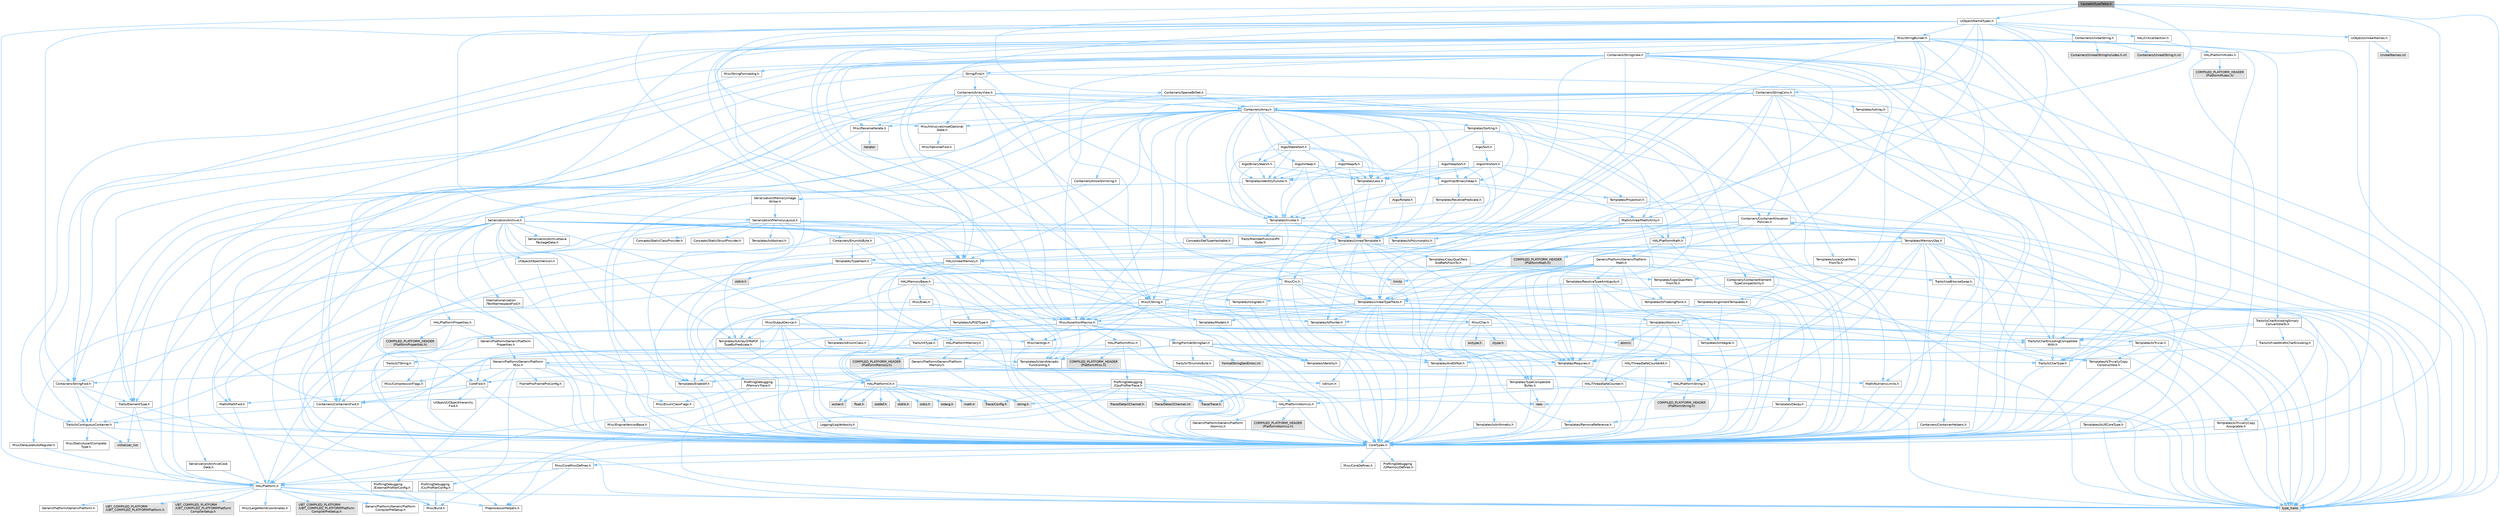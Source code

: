 digraph "CastableTypeTable.h"
{
 // INTERACTIVE_SVG=YES
 // LATEX_PDF_SIZE
  bgcolor="transparent";
  edge [fontname=Helvetica,fontsize=10,labelfontname=Helvetica,labelfontsize=10];
  node [fontname=Helvetica,fontsize=10,shape=box,height=0.2,width=0.4];
  Node1 [id="Node000001",label="CastableTypeTable.h",height=0.2,width=0.4,color="gray40", fillcolor="grey60", style="filled", fontcolor="black",tooltip=" "];
  Node1 -> Node2 [id="edge1_Node000001_Node000002",color="steelblue1",style="solid",tooltip=" "];
  Node2 [id="Node000002",label="CoreTypes.h",height=0.2,width=0.4,color="grey40", fillcolor="white", style="filled",URL="$dc/dec/CoreTypes_8h.html",tooltip=" "];
  Node2 -> Node3 [id="edge2_Node000002_Node000003",color="steelblue1",style="solid",tooltip=" "];
  Node3 [id="Node000003",label="HAL/Platform.h",height=0.2,width=0.4,color="grey40", fillcolor="white", style="filled",URL="$d9/dd0/Platform_8h.html",tooltip=" "];
  Node3 -> Node4 [id="edge3_Node000003_Node000004",color="steelblue1",style="solid",tooltip=" "];
  Node4 [id="Node000004",label="Misc/Build.h",height=0.2,width=0.4,color="grey40", fillcolor="white", style="filled",URL="$d3/dbb/Build_8h.html",tooltip=" "];
  Node3 -> Node5 [id="edge4_Node000003_Node000005",color="steelblue1",style="solid",tooltip=" "];
  Node5 [id="Node000005",label="Misc/LargeWorldCoordinates.h",height=0.2,width=0.4,color="grey40", fillcolor="white", style="filled",URL="$d2/dcb/LargeWorldCoordinates_8h.html",tooltip=" "];
  Node3 -> Node6 [id="edge5_Node000003_Node000006",color="steelblue1",style="solid",tooltip=" "];
  Node6 [id="Node000006",label="type_traits",height=0.2,width=0.4,color="grey60", fillcolor="#E0E0E0", style="filled",tooltip=" "];
  Node3 -> Node7 [id="edge6_Node000003_Node000007",color="steelblue1",style="solid",tooltip=" "];
  Node7 [id="Node000007",label="PreprocessorHelpers.h",height=0.2,width=0.4,color="grey40", fillcolor="white", style="filled",URL="$db/ddb/PreprocessorHelpers_8h.html",tooltip=" "];
  Node3 -> Node8 [id="edge7_Node000003_Node000008",color="steelblue1",style="solid",tooltip=" "];
  Node8 [id="Node000008",label="UBT_COMPILED_PLATFORM\l/UBT_COMPILED_PLATFORMPlatform\lCompilerPreSetup.h",height=0.2,width=0.4,color="grey60", fillcolor="#E0E0E0", style="filled",tooltip=" "];
  Node3 -> Node9 [id="edge8_Node000003_Node000009",color="steelblue1",style="solid",tooltip=" "];
  Node9 [id="Node000009",label="GenericPlatform/GenericPlatform\lCompilerPreSetup.h",height=0.2,width=0.4,color="grey40", fillcolor="white", style="filled",URL="$d9/dc8/GenericPlatformCompilerPreSetup_8h.html",tooltip=" "];
  Node3 -> Node10 [id="edge9_Node000003_Node000010",color="steelblue1",style="solid",tooltip=" "];
  Node10 [id="Node000010",label="GenericPlatform/GenericPlatform.h",height=0.2,width=0.4,color="grey40", fillcolor="white", style="filled",URL="$d6/d84/GenericPlatform_8h.html",tooltip=" "];
  Node3 -> Node11 [id="edge10_Node000003_Node000011",color="steelblue1",style="solid",tooltip=" "];
  Node11 [id="Node000011",label="UBT_COMPILED_PLATFORM\l/UBT_COMPILED_PLATFORMPlatform.h",height=0.2,width=0.4,color="grey60", fillcolor="#E0E0E0", style="filled",tooltip=" "];
  Node3 -> Node12 [id="edge11_Node000003_Node000012",color="steelblue1",style="solid",tooltip=" "];
  Node12 [id="Node000012",label="UBT_COMPILED_PLATFORM\l/UBT_COMPILED_PLATFORMPlatform\lCompilerSetup.h",height=0.2,width=0.4,color="grey60", fillcolor="#E0E0E0", style="filled",tooltip=" "];
  Node2 -> Node13 [id="edge12_Node000002_Node000013",color="steelblue1",style="solid",tooltip=" "];
  Node13 [id="Node000013",label="ProfilingDebugging\l/UMemoryDefines.h",height=0.2,width=0.4,color="grey40", fillcolor="white", style="filled",URL="$d2/da2/UMemoryDefines_8h.html",tooltip=" "];
  Node2 -> Node14 [id="edge13_Node000002_Node000014",color="steelblue1",style="solid",tooltip=" "];
  Node14 [id="Node000014",label="Misc/CoreMiscDefines.h",height=0.2,width=0.4,color="grey40", fillcolor="white", style="filled",URL="$da/d38/CoreMiscDefines_8h.html",tooltip=" "];
  Node14 -> Node3 [id="edge14_Node000014_Node000003",color="steelblue1",style="solid",tooltip=" "];
  Node14 -> Node7 [id="edge15_Node000014_Node000007",color="steelblue1",style="solid",tooltip=" "];
  Node2 -> Node15 [id="edge16_Node000002_Node000015",color="steelblue1",style="solid",tooltip=" "];
  Node15 [id="Node000015",label="Misc/CoreDefines.h",height=0.2,width=0.4,color="grey40", fillcolor="white", style="filled",URL="$d3/dd2/CoreDefines_8h.html",tooltip=" "];
  Node1 -> Node3 [id="edge17_Node000001_Node000003",color="steelblue1",style="solid",tooltip=" "];
  Node1 -> Node16 [id="edge18_Node000001_Node000016",color="steelblue1",style="solid",tooltip=" "];
  Node16 [id="Node000016",label="Templates/UnrealTemplate.h",height=0.2,width=0.4,color="grey40", fillcolor="white", style="filled",URL="$d4/d24/UnrealTemplate_8h.html",tooltip=" "];
  Node16 -> Node2 [id="edge19_Node000016_Node000002",color="steelblue1",style="solid",tooltip=" "];
  Node16 -> Node17 [id="edge20_Node000016_Node000017",color="steelblue1",style="solid",tooltip=" "];
  Node17 [id="Node000017",label="Templates/IsPointer.h",height=0.2,width=0.4,color="grey40", fillcolor="white", style="filled",URL="$d7/d05/IsPointer_8h.html",tooltip=" "];
  Node17 -> Node2 [id="edge21_Node000017_Node000002",color="steelblue1",style="solid",tooltip=" "];
  Node16 -> Node18 [id="edge22_Node000016_Node000018",color="steelblue1",style="solid",tooltip=" "];
  Node18 [id="Node000018",label="HAL/UnrealMemory.h",height=0.2,width=0.4,color="grey40", fillcolor="white", style="filled",URL="$d9/d96/UnrealMemory_8h.html",tooltip=" "];
  Node18 -> Node2 [id="edge23_Node000018_Node000002",color="steelblue1",style="solid",tooltip=" "];
  Node18 -> Node19 [id="edge24_Node000018_Node000019",color="steelblue1",style="solid",tooltip=" "];
  Node19 [id="Node000019",label="GenericPlatform/GenericPlatform\lMemory.h",height=0.2,width=0.4,color="grey40", fillcolor="white", style="filled",URL="$dd/d22/GenericPlatformMemory_8h.html",tooltip=" "];
  Node19 -> Node20 [id="edge25_Node000019_Node000020",color="steelblue1",style="solid",tooltip=" "];
  Node20 [id="Node000020",label="CoreFwd.h",height=0.2,width=0.4,color="grey40", fillcolor="white", style="filled",URL="$d1/d1e/CoreFwd_8h.html",tooltip=" "];
  Node20 -> Node2 [id="edge26_Node000020_Node000002",color="steelblue1",style="solid",tooltip=" "];
  Node20 -> Node21 [id="edge27_Node000020_Node000021",color="steelblue1",style="solid",tooltip=" "];
  Node21 [id="Node000021",label="Containers/ContainersFwd.h",height=0.2,width=0.4,color="grey40", fillcolor="white", style="filled",URL="$d4/d0a/ContainersFwd_8h.html",tooltip=" "];
  Node21 -> Node3 [id="edge28_Node000021_Node000003",color="steelblue1",style="solid",tooltip=" "];
  Node21 -> Node2 [id="edge29_Node000021_Node000002",color="steelblue1",style="solid",tooltip=" "];
  Node21 -> Node22 [id="edge30_Node000021_Node000022",color="steelblue1",style="solid",tooltip=" "];
  Node22 [id="Node000022",label="Traits/IsContiguousContainer.h",height=0.2,width=0.4,color="grey40", fillcolor="white", style="filled",URL="$d5/d3c/IsContiguousContainer_8h.html",tooltip=" "];
  Node22 -> Node2 [id="edge31_Node000022_Node000002",color="steelblue1",style="solid",tooltip=" "];
  Node22 -> Node23 [id="edge32_Node000022_Node000023",color="steelblue1",style="solid",tooltip=" "];
  Node23 [id="Node000023",label="Misc/StaticAssertComplete\lType.h",height=0.2,width=0.4,color="grey40", fillcolor="white", style="filled",URL="$d5/d4e/StaticAssertCompleteType_8h.html",tooltip=" "];
  Node22 -> Node24 [id="edge33_Node000022_Node000024",color="steelblue1",style="solid",tooltip=" "];
  Node24 [id="Node000024",label="initializer_list",height=0.2,width=0.4,color="grey60", fillcolor="#E0E0E0", style="filled",tooltip=" "];
  Node20 -> Node25 [id="edge34_Node000020_Node000025",color="steelblue1",style="solid",tooltip=" "];
  Node25 [id="Node000025",label="Math/MathFwd.h",height=0.2,width=0.4,color="grey40", fillcolor="white", style="filled",URL="$d2/d10/MathFwd_8h.html",tooltip=" "];
  Node25 -> Node3 [id="edge35_Node000025_Node000003",color="steelblue1",style="solid",tooltip=" "];
  Node20 -> Node26 [id="edge36_Node000020_Node000026",color="steelblue1",style="solid",tooltip=" "];
  Node26 [id="Node000026",label="UObject/UObjectHierarchy\lFwd.h",height=0.2,width=0.4,color="grey40", fillcolor="white", style="filled",URL="$d3/d13/UObjectHierarchyFwd_8h.html",tooltip=" "];
  Node19 -> Node2 [id="edge37_Node000019_Node000002",color="steelblue1",style="solid",tooltip=" "];
  Node19 -> Node27 [id="edge38_Node000019_Node000027",color="steelblue1",style="solid",tooltip=" "];
  Node27 [id="Node000027",label="HAL/PlatformString.h",height=0.2,width=0.4,color="grey40", fillcolor="white", style="filled",URL="$db/db5/PlatformString_8h.html",tooltip=" "];
  Node27 -> Node2 [id="edge39_Node000027_Node000002",color="steelblue1",style="solid",tooltip=" "];
  Node27 -> Node28 [id="edge40_Node000027_Node000028",color="steelblue1",style="solid",tooltip=" "];
  Node28 [id="Node000028",label="COMPILED_PLATFORM_HEADER\l(PlatformString.h)",height=0.2,width=0.4,color="grey60", fillcolor="#E0E0E0", style="filled",tooltip=" "];
  Node19 -> Node29 [id="edge41_Node000019_Node000029",color="steelblue1",style="solid",tooltip=" "];
  Node29 [id="Node000029",label="string.h",height=0.2,width=0.4,color="grey60", fillcolor="#E0E0E0", style="filled",tooltip=" "];
  Node19 -> Node30 [id="edge42_Node000019_Node000030",color="steelblue1",style="solid",tooltip=" "];
  Node30 [id="Node000030",label="wchar.h",height=0.2,width=0.4,color="grey60", fillcolor="#E0E0E0", style="filled",tooltip=" "];
  Node18 -> Node31 [id="edge43_Node000018_Node000031",color="steelblue1",style="solid",tooltip=" "];
  Node31 [id="Node000031",label="HAL/MemoryBase.h",height=0.2,width=0.4,color="grey40", fillcolor="white", style="filled",URL="$d6/d9f/MemoryBase_8h.html",tooltip=" "];
  Node31 -> Node2 [id="edge44_Node000031_Node000002",color="steelblue1",style="solid",tooltip=" "];
  Node31 -> Node32 [id="edge45_Node000031_Node000032",color="steelblue1",style="solid",tooltip=" "];
  Node32 [id="Node000032",label="HAL/PlatformAtomics.h",height=0.2,width=0.4,color="grey40", fillcolor="white", style="filled",URL="$d3/d36/PlatformAtomics_8h.html",tooltip=" "];
  Node32 -> Node2 [id="edge46_Node000032_Node000002",color="steelblue1",style="solid",tooltip=" "];
  Node32 -> Node33 [id="edge47_Node000032_Node000033",color="steelblue1",style="solid",tooltip=" "];
  Node33 [id="Node000033",label="GenericPlatform/GenericPlatform\lAtomics.h",height=0.2,width=0.4,color="grey40", fillcolor="white", style="filled",URL="$da/d72/GenericPlatformAtomics_8h.html",tooltip=" "];
  Node33 -> Node2 [id="edge48_Node000033_Node000002",color="steelblue1",style="solid",tooltip=" "];
  Node32 -> Node34 [id="edge49_Node000032_Node000034",color="steelblue1",style="solid",tooltip=" "];
  Node34 [id="Node000034",label="COMPILED_PLATFORM_HEADER\l(PlatformAtomics.h)",height=0.2,width=0.4,color="grey60", fillcolor="#E0E0E0", style="filled",tooltip=" "];
  Node31 -> Node35 [id="edge50_Node000031_Node000035",color="steelblue1",style="solid",tooltip=" "];
  Node35 [id="Node000035",label="HAL/PlatformCrt.h",height=0.2,width=0.4,color="grey40", fillcolor="white", style="filled",URL="$d8/d75/PlatformCrt_8h.html",tooltip=" "];
  Node35 -> Node36 [id="edge51_Node000035_Node000036",color="steelblue1",style="solid",tooltip=" "];
  Node36 [id="Node000036",label="new",height=0.2,width=0.4,color="grey60", fillcolor="#E0E0E0", style="filled",tooltip=" "];
  Node35 -> Node30 [id="edge52_Node000035_Node000030",color="steelblue1",style="solid",tooltip=" "];
  Node35 -> Node37 [id="edge53_Node000035_Node000037",color="steelblue1",style="solid",tooltip=" "];
  Node37 [id="Node000037",label="stddef.h",height=0.2,width=0.4,color="grey60", fillcolor="#E0E0E0", style="filled",tooltip=" "];
  Node35 -> Node38 [id="edge54_Node000035_Node000038",color="steelblue1",style="solid",tooltip=" "];
  Node38 [id="Node000038",label="stdlib.h",height=0.2,width=0.4,color="grey60", fillcolor="#E0E0E0", style="filled",tooltip=" "];
  Node35 -> Node39 [id="edge55_Node000035_Node000039",color="steelblue1",style="solid",tooltip=" "];
  Node39 [id="Node000039",label="stdio.h",height=0.2,width=0.4,color="grey60", fillcolor="#E0E0E0", style="filled",tooltip=" "];
  Node35 -> Node40 [id="edge56_Node000035_Node000040",color="steelblue1",style="solid",tooltip=" "];
  Node40 [id="Node000040",label="stdarg.h",height=0.2,width=0.4,color="grey60", fillcolor="#E0E0E0", style="filled",tooltip=" "];
  Node35 -> Node41 [id="edge57_Node000035_Node000041",color="steelblue1",style="solid",tooltip=" "];
  Node41 [id="Node000041",label="math.h",height=0.2,width=0.4,color="grey60", fillcolor="#E0E0E0", style="filled",tooltip=" "];
  Node35 -> Node42 [id="edge58_Node000035_Node000042",color="steelblue1",style="solid",tooltip=" "];
  Node42 [id="Node000042",label="float.h",height=0.2,width=0.4,color="grey60", fillcolor="#E0E0E0", style="filled",tooltip=" "];
  Node35 -> Node29 [id="edge59_Node000035_Node000029",color="steelblue1",style="solid",tooltip=" "];
  Node31 -> Node43 [id="edge60_Node000031_Node000043",color="steelblue1",style="solid",tooltip=" "];
  Node43 [id="Node000043",label="Misc/Exec.h",height=0.2,width=0.4,color="grey40", fillcolor="white", style="filled",URL="$de/ddb/Exec_8h.html",tooltip=" "];
  Node43 -> Node2 [id="edge61_Node000043_Node000002",color="steelblue1",style="solid",tooltip=" "];
  Node43 -> Node44 [id="edge62_Node000043_Node000044",color="steelblue1",style="solid",tooltip=" "];
  Node44 [id="Node000044",label="Misc/AssertionMacros.h",height=0.2,width=0.4,color="grey40", fillcolor="white", style="filled",URL="$d0/dfa/AssertionMacros_8h.html",tooltip=" "];
  Node44 -> Node2 [id="edge63_Node000044_Node000002",color="steelblue1",style="solid",tooltip=" "];
  Node44 -> Node3 [id="edge64_Node000044_Node000003",color="steelblue1",style="solid",tooltip=" "];
  Node44 -> Node45 [id="edge65_Node000044_Node000045",color="steelblue1",style="solid",tooltip=" "];
  Node45 [id="Node000045",label="HAL/PlatformMisc.h",height=0.2,width=0.4,color="grey40", fillcolor="white", style="filled",URL="$d0/df5/PlatformMisc_8h.html",tooltip=" "];
  Node45 -> Node2 [id="edge66_Node000045_Node000002",color="steelblue1",style="solid",tooltip=" "];
  Node45 -> Node46 [id="edge67_Node000045_Node000046",color="steelblue1",style="solid",tooltip=" "];
  Node46 [id="Node000046",label="GenericPlatform/GenericPlatform\lMisc.h",height=0.2,width=0.4,color="grey40", fillcolor="white", style="filled",URL="$db/d9a/GenericPlatformMisc_8h.html",tooltip=" "];
  Node46 -> Node47 [id="edge68_Node000046_Node000047",color="steelblue1",style="solid",tooltip=" "];
  Node47 [id="Node000047",label="Containers/StringFwd.h",height=0.2,width=0.4,color="grey40", fillcolor="white", style="filled",URL="$df/d37/StringFwd_8h.html",tooltip=" "];
  Node47 -> Node2 [id="edge69_Node000047_Node000002",color="steelblue1",style="solid",tooltip=" "];
  Node47 -> Node48 [id="edge70_Node000047_Node000048",color="steelblue1",style="solid",tooltip=" "];
  Node48 [id="Node000048",label="Traits/ElementType.h",height=0.2,width=0.4,color="grey40", fillcolor="white", style="filled",URL="$d5/d4f/ElementType_8h.html",tooltip=" "];
  Node48 -> Node3 [id="edge71_Node000048_Node000003",color="steelblue1",style="solid",tooltip=" "];
  Node48 -> Node24 [id="edge72_Node000048_Node000024",color="steelblue1",style="solid",tooltip=" "];
  Node48 -> Node6 [id="edge73_Node000048_Node000006",color="steelblue1",style="solid",tooltip=" "];
  Node47 -> Node22 [id="edge74_Node000047_Node000022",color="steelblue1",style="solid",tooltip=" "];
  Node46 -> Node20 [id="edge75_Node000046_Node000020",color="steelblue1",style="solid",tooltip=" "];
  Node46 -> Node2 [id="edge76_Node000046_Node000002",color="steelblue1",style="solid",tooltip=" "];
  Node46 -> Node49 [id="edge77_Node000046_Node000049",color="steelblue1",style="solid",tooltip=" "];
  Node49 [id="Node000049",label="FramePro/FrameProConfig.h",height=0.2,width=0.4,color="grey40", fillcolor="white", style="filled",URL="$d7/d90/FrameProConfig_8h.html",tooltip=" "];
  Node46 -> Node35 [id="edge78_Node000046_Node000035",color="steelblue1",style="solid",tooltip=" "];
  Node46 -> Node50 [id="edge79_Node000046_Node000050",color="steelblue1",style="solid",tooltip=" "];
  Node50 [id="Node000050",label="Math/NumericLimits.h",height=0.2,width=0.4,color="grey40", fillcolor="white", style="filled",URL="$df/d1b/NumericLimits_8h.html",tooltip=" "];
  Node50 -> Node2 [id="edge80_Node000050_Node000002",color="steelblue1",style="solid",tooltip=" "];
  Node46 -> Node51 [id="edge81_Node000046_Node000051",color="steelblue1",style="solid",tooltip=" "];
  Node51 [id="Node000051",label="Misc/CompressionFlags.h",height=0.2,width=0.4,color="grey40", fillcolor="white", style="filled",URL="$d9/d76/CompressionFlags_8h.html",tooltip=" "];
  Node46 -> Node52 [id="edge82_Node000046_Node000052",color="steelblue1",style="solid",tooltip=" "];
  Node52 [id="Node000052",label="Misc/EnumClassFlags.h",height=0.2,width=0.4,color="grey40", fillcolor="white", style="filled",URL="$d8/de7/EnumClassFlags_8h.html",tooltip=" "];
  Node46 -> Node53 [id="edge83_Node000046_Node000053",color="steelblue1",style="solid",tooltip=" "];
  Node53 [id="Node000053",label="ProfilingDebugging\l/CsvProfilerConfig.h",height=0.2,width=0.4,color="grey40", fillcolor="white", style="filled",URL="$d3/d88/CsvProfilerConfig_8h.html",tooltip=" "];
  Node53 -> Node4 [id="edge84_Node000053_Node000004",color="steelblue1",style="solid",tooltip=" "];
  Node46 -> Node54 [id="edge85_Node000046_Node000054",color="steelblue1",style="solid",tooltip=" "];
  Node54 [id="Node000054",label="ProfilingDebugging\l/ExternalProfilerConfig.h",height=0.2,width=0.4,color="grey40", fillcolor="white", style="filled",URL="$d3/dbb/ExternalProfilerConfig_8h.html",tooltip=" "];
  Node54 -> Node4 [id="edge86_Node000054_Node000004",color="steelblue1",style="solid",tooltip=" "];
  Node45 -> Node55 [id="edge87_Node000045_Node000055",color="steelblue1",style="solid",tooltip=" "];
  Node55 [id="Node000055",label="COMPILED_PLATFORM_HEADER\l(PlatformMisc.h)",height=0.2,width=0.4,color="grey60", fillcolor="#E0E0E0", style="filled",tooltip=" "];
  Node45 -> Node56 [id="edge88_Node000045_Node000056",color="steelblue1",style="solid",tooltip=" "];
  Node56 [id="Node000056",label="ProfilingDebugging\l/CpuProfilerTrace.h",height=0.2,width=0.4,color="grey40", fillcolor="white", style="filled",URL="$da/dcb/CpuProfilerTrace_8h.html",tooltip=" "];
  Node56 -> Node2 [id="edge89_Node000056_Node000002",color="steelblue1",style="solid",tooltip=" "];
  Node56 -> Node21 [id="edge90_Node000056_Node000021",color="steelblue1",style="solid",tooltip=" "];
  Node56 -> Node32 [id="edge91_Node000056_Node000032",color="steelblue1",style="solid",tooltip=" "];
  Node56 -> Node7 [id="edge92_Node000056_Node000007",color="steelblue1",style="solid",tooltip=" "];
  Node56 -> Node4 [id="edge93_Node000056_Node000004",color="steelblue1",style="solid",tooltip=" "];
  Node56 -> Node57 [id="edge94_Node000056_Node000057",color="steelblue1",style="solid",tooltip=" "];
  Node57 [id="Node000057",label="Trace/Config.h",height=0.2,width=0.4,color="grey60", fillcolor="#E0E0E0", style="filled",tooltip=" "];
  Node56 -> Node58 [id="edge95_Node000056_Node000058",color="steelblue1",style="solid",tooltip=" "];
  Node58 [id="Node000058",label="Trace/Detail/Channel.h",height=0.2,width=0.4,color="grey60", fillcolor="#E0E0E0", style="filled",tooltip=" "];
  Node56 -> Node59 [id="edge96_Node000056_Node000059",color="steelblue1",style="solid",tooltip=" "];
  Node59 [id="Node000059",label="Trace/Detail/Channel.inl",height=0.2,width=0.4,color="grey60", fillcolor="#E0E0E0", style="filled",tooltip=" "];
  Node56 -> Node60 [id="edge97_Node000056_Node000060",color="steelblue1",style="solid",tooltip=" "];
  Node60 [id="Node000060",label="Trace/Trace.h",height=0.2,width=0.4,color="grey60", fillcolor="#E0E0E0", style="filled",tooltip=" "];
  Node44 -> Node7 [id="edge98_Node000044_Node000007",color="steelblue1",style="solid",tooltip=" "];
  Node44 -> Node61 [id="edge99_Node000044_Node000061",color="steelblue1",style="solid",tooltip=" "];
  Node61 [id="Node000061",label="Templates/EnableIf.h",height=0.2,width=0.4,color="grey40", fillcolor="white", style="filled",URL="$d7/d60/EnableIf_8h.html",tooltip=" "];
  Node61 -> Node2 [id="edge100_Node000061_Node000002",color="steelblue1",style="solid",tooltip=" "];
  Node44 -> Node62 [id="edge101_Node000044_Node000062",color="steelblue1",style="solid",tooltip=" "];
  Node62 [id="Node000062",label="Templates/IsArrayOrRefOf\lTypeByPredicate.h",height=0.2,width=0.4,color="grey40", fillcolor="white", style="filled",URL="$d6/da1/IsArrayOrRefOfTypeByPredicate_8h.html",tooltip=" "];
  Node62 -> Node2 [id="edge102_Node000062_Node000002",color="steelblue1",style="solid",tooltip=" "];
  Node44 -> Node63 [id="edge103_Node000044_Node000063",color="steelblue1",style="solid",tooltip=" "];
  Node63 [id="Node000063",label="Templates/IsValidVariadic\lFunctionArg.h",height=0.2,width=0.4,color="grey40", fillcolor="white", style="filled",URL="$d0/dc8/IsValidVariadicFunctionArg_8h.html",tooltip=" "];
  Node63 -> Node2 [id="edge104_Node000063_Node000002",color="steelblue1",style="solid",tooltip=" "];
  Node63 -> Node64 [id="edge105_Node000063_Node000064",color="steelblue1",style="solid",tooltip=" "];
  Node64 [id="Node000064",label="IsEnum.h",height=0.2,width=0.4,color="grey40", fillcolor="white", style="filled",URL="$d4/de5/IsEnum_8h.html",tooltip=" "];
  Node63 -> Node6 [id="edge106_Node000063_Node000006",color="steelblue1",style="solid",tooltip=" "];
  Node44 -> Node65 [id="edge107_Node000044_Node000065",color="steelblue1",style="solid",tooltip=" "];
  Node65 [id="Node000065",label="Traits/IsCharEncodingCompatible\lWith.h",height=0.2,width=0.4,color="grey40", fillcolor="white", style="filled",URL="$df/dd1/IsCharEncodingCompatibleWith_8h.html",tooltip=" "];
  Node65 -> Node6 [id="edge108_Node000065_Node000006",color="steelblue1",style="solid",tooltip=" "];
  Node65 -> Node66 [id="edge109_Node000065_Node000066",color="steelblue1",style="solid",tooltip=" "];
  Node66 [id="Node000066",label="Traits/IsCharType.h",height=0.2,width=0.4,color="grey40", fillcolor="white", style="filled",URL="$db/d51/IsCharType_8h.html",tooltip=" "];
  Node66 -> Node2 [id="edge110_Node000066_Node000002",color="steelblue1",style="solid",tooltip=" "];
  Node44 -> Node67 [id="edge111_Node000044_Node000067",color="steelblue1",style="solid",tooltip=" "];
  Node67 [id="Node000067",label="Misc/VarArgs.h",height=0.2,width=0.4,color="grey40", fillcolor="white", style="filled",URL="$d5/d6f/VarArgs_8h.html",tooltip=" "];
  Node67 -> Node2 [id="edge112_Node000067_Node000002",color="steelblue1",style="solid",tooltip=" "];
  Node44 -> Node68 [id="edge113_Node000044_Node000068",color="steelblue1",style="solid",tooltip=" "];
  Node68 [id="Node000068",label="String/FormatStringSan.h",height=0.2,width=0.4,color="grey40", fillcolor="white", style="filled",URL="$d3/d8b/FormatStringSan_8h.html",tooltip=" "];
  Node68 -> Node6 [id="edge114_Node000068_Node000006",color="steelblue1",style="solid",tooltip=" "];
  Node68 -> Node2 [id="edge115_Node000068_Node000002",color="steelblue1",style="solid",tooltip=" "];
  Node68 -> Node69 [id="edge116_Node000068_Node000069",color="steelblue1",style="solid",tooltip=" "];
  Node69 [id="Node000069",label="Templates/Requires.h",height=0.2,width=0.4,color="grey40", fillcolor="white", style="filled",URL="$dc/d96/Requires_8h.html",tooltip=" "];
  Node69 -> Node61 [id="edge117_Node000069_Node000061",color="steelblue1",style="solid",tooltip=" "];
  Node69 -> Node6 [id="edge118_Node000069_Node000006",color="steelblue1",style="solid",tooltip=" "];
  Node68 -> Node70 [id="edge119_Node000068_Node000070",color="steelblue1",style="solid",tooltip=" "];
  Node70 [id="Node000070",label="Templates/Identity.h",height=0.2,width=0.4,color="grey40", fillcolor="white", style="filled",URL="$d0/dd5/Identity_8h.html",tooltip=" "];
  Node68 -> Node63 [id="edge120_Node000068_Node000063",color="steelblue1",style="solid",tooltip=" "];
  Node68 -> Node66 [id="edge121_Node000068_Node000066",color="steelblue1",style="solid",tooltip=" "];
  Node68 -> Node71 [id="edge122_Node000068_Node000071",color="steelblue1",style="solid",tooltip=" "];
  Node71 [id="Node000071",label="Traits/IsTEnumAsByte.h",height=0.2,width=0.4,color="grey40", fillcolor="white", style="filled",URL="$d1/de6/IsTEnumAsByte_8h.html",tooltip=" "];
  Node68 -> Node72 [id="edge123_Node000068_Node000072",color="steelblue1",style="solid",tooltip=" "];
  Node72 [id="Node000072",label="Traits/IsTString.h",height=0.2,width=0.4,color="grey40", fillcolor="white", style="filled",URL="$d0/df8/IsTString_8h.html",tooltip=" "];
  Node72 -> Node21 [id="edge124_Node000072_Node000021",color="steelblue1",style="solid",tooltip=" "];
  Node68 -> Node21 [id="edge125_Node000068_Node000021",color="steelblue1",style="solid",tooltip=" "];
  Node68 -> Node73 [id="edge126_Node000068_Node000073",color="steelblue1",style="solid",tooltip=" "];
  Node73 [id="Node000073",label="FormatStringSanErrors.inl",height=0.2,width=0.4,color="grey60", fillcolor="#E0E0E0", style="filled",tooltip=" "];
  Node44 -> Node74 [id="edge127_Node000044_Node000074",color="steelblue1",style="solid",tooltip=" "];
  Node74 [id="Node000074",label="atomic",height=0.2,width=0.4,color="grey60", fillcolor="#E0E0E0", style="filled",tooltip=" "];
  Node31 -> Node75 [id="edge128_Node000031_Node000075",color="steelblue1",style="solid",tooltip=" "];
  Node75 [id="Node000075",label="Misc/OutputDevice.h",height=0.2,width=0.4,color="grey40", fillcolor="white", style="filled",URL="$d7/d32/OutputDevice_8h.html",tooltip=" "];
  Node75 -> Node20 [id="edge129_Node000075_Node000020",color="steelblue1",style="solid",tooltip=" "];
  Node75 -> Node2 [id="edge130_Node000075_Node000002",color="steelblue1",style="solid",tooltip=" "];
  Node75 -> Node76 [id="edge131_Node000075_Node000076",color="steelblue1",style="solid",tooltip=" "];
  Node76 [id="Node000076",label="Logging/LogVerbosity.h",height=0.2,width=0.4,color="grey40", fillcolor="white", style="filled",URL="$d2/d8f/LogVerbosity_8h.html",tooltip=" "];
  Node76 -> Node2 [id="edge132_Node000076_Node000002",color="steelblue1",style="solid",tooltip=" "];
  Node75 -> Node67 [id="edge133_Node000075_Node000067",color="steelblue1",style="solid",tooltip=" "];
  Node75 -> Node62 [id="edge134_Node000075_Node000062",color="steelblue1",style="solid",tooltip=" "];
  Node75 -> Node63 [id="edge135_Node000075_Node000063",color="steelblue1",style="solid",tooltip=" "];
  Node75 -> Node65 [id="edge136_Node000075_Node000065",color="steelblue1",style="solid",tooltip=" "];
  Node31 -> Node77 [id="edge137_Node000031_Node000077",color="steelblue1",style="solid",tooltip=" "];
  Node77 [id="Node000077",label="Templates/Atomic.h",height=0.2,width=0.4,color="grey40", fillcolor="white", style="filled",URL="$d3/d91/Atomic_8h.html",tooltip=" "];
  Node77 -> Node78 [id="edge138_Node000077_Node000078",color="steelblue1",style="solid",tooltip=" "];
  Node78 [id="Node000078",label="HAL/ThreadSafeCounter.h",height=0.2,width=0.4,color="grey40", fillcolor="white", style="filled",URL="$dc/dc9/ThreadSafeCounter_8h.html",tooltip=" "];
  Node78 -> Node2 [id="edge139_Node000078_Node000002",color="steelblue1",style="solid",tooltip=" "];
  Node78 -> Node32 [id="edge140_Node000078_Node000032",color="steelblue1",style="solid",tooltip=" "];
  Node77 -> Node79 [id="edge141_Node000077_Node000079",color="steelblue1",style="solid",tooltip=" "];
  Node79 [id="Node000079",label="HAL/ThreadSafeCounter64.h",height=0.2,width=0.4,color="grey40", fillcolor="white", style="filled",URL="$d0/d12/ThreadSafeCounter64_8h.html",tooltip=" "];
  Node79 -> Node2 [id="edge142_Node000079_Node000002",color="steelblue1",style="solid",tooltip=" "];
  Node79 -> Node78 [id="edge143_Node000079_Node000078",color="steelblue1",style="solid",tooltip=" "];
  Node77 -> Node80 [id="edge144_Node000077_Node000080",color="steelblue1",style="solid",tooltip=" "];
  Node80 [id="Node000080",label="Templates/IsIntegral.h",height=0.2,width=0.4,color="grey40", fillcolor="white", style="filled",URL="$da/d64/IsIntegral_8h.html",tooltip=" "];
  Node80 -> Node2 [id="edge145_Node000080_Node000002",color="steelblue1",style="solid",tooltip=" "];
  Node77 -> Node81 [id="edge146_Node000077_Node000081",color="steelblue1",style="solid",tooltip=" "];
  Node81 [id="Node000081",label="Templates/IsTrivial.h",height=0.2,width=0.4,color="grey40", fillcolor="white", style="filled",URL="$da/d4c/IsTrivial_8h.html",tooltip=" "];
  Node81 -> Node82 [id="edge147_Node000081_Node000082",color="steelblue1",style="solid",tooltip=" "];
  Node82 [id="Node000082",label="Templates/AndOrNot.h",height=0.2,width=0.4,color="grey40", fillcolor="white", style="filled",URL="$db/d0a/AndOrNot_8h.html",tooltip=" "];
  Node82 -> Node2 [id="edge148_Node000082_Node000002",color="steelblue1",style="solid",tooltip=" "];
  Node81 -> Node83 [id="edge149_Node000081_Node000083",color="steelblue1",style="solid",tooltip=" "];
  Node83 [id="Node000083",label="Templates/IsTriviallyCopy\lConstructible.h",height=0.2,width=0.4,color="grey40", fillcolor="white", style="filled",URL="$d3/d78/IsTriviallyCopyConstructible_8h.html",tooltip=" "];
  Node83 -> Node2 [id="edge150_Node000083_Node000002",color="steelblue1",style="solid",tooltip=" "];
  Node83 -> Node6 [id="edge151_Node000083_Node000006",color="steelblue1",style="solid",tooltip=" "];
  Node81 -> Node84 [id="edge152_Node000081_Node000084",color="steelblue1",style="solid",tooltip=" "];
  Node84 [id="Node000084",label="Templates/IsTriviallyCopy\lAssignable.h",height=0.2,width=0.4,color="grey40", fillcolor="white", style="filled",URL="$d2/df2/IsTriviallyCopyAssignable_8h.html",tooltip=" "];
  Node84 -> Node2 [id="edge153_Node000084_Node000002",color="steelblue1",style="solid",tooltip=" "];
  Node84 -> Node6 [id="edge154_Node000084_Node000006",color="steelblue1",style="solid",tooltip=" "];
  Node81 -> Node6 [id="edge155_Node000081_Node000006",color="steelblue1",style="solid",tooltip=" "];
  Node77 -> Node85 [id="edge156_Node000077_Node000085",color="steelblue1",style="solid",tooltip=" "];
  Node85 [id="Node000085",label="Traits/IntType.h",height=0.2,width=0.4,color="grey40", fillcolor="white", style="filled",URL="$d7/deb/IntType_8h.html",tooltip=" "];
  Node85 -> Node3 [id="edge157_Node000085_Node000003",color="steelblue1",style="solid",tooltip=" "];
  Node77 -> Node74 [id="edge158_Node000077_Node000074",color="steelblue1",style="solid",tooltip=" "];
  Node18 -> Node86 [id="edge159_Node000018_Node000086",color="steelblue1",style="solid",tooltip=" "];
  Node86 [id="Node000086",label="HAL/PlatformMemory.h",height=0.2,width=0.4,color="grey40", fillcolor="white", style="filled",URL="$de/d68/PlatformMemory_8h.html",tooltip=" "];
  Node86 -> Node2 [id="edge160_Node000086_Node000002",color="steelblue1",style="solid",tooltip=" "];
  Node86 -> Node19 [id="edge161_Node000086_Node000019",color="steelblue1",style="solid",tooltip=" "];
  Node86 -> Node87 [id="edge162_Node000086_Node000087",color="steelblue1",style="solid",tooltip=" "];
  Node87 [id="Node000087",label="COMPILED_PLATFORM_HEADER\l(PlatformMemory.h)",height=0.2,width=0.4,color="grey60", fillcolor="#E0E0E0", style="filled",tooltip=" "];
  Node18 -> Node88 [id="edge163_Node000018_Node000088",color="steelblue1",style="solid",tooltip=" "];
  Node88 [id="Node000088",label="ProfilingDebugging\l/MemoryTrace.h",height=0.2,width=0.4,color="grey40", fillcolor="white", style="filled",URL="$da/dd7/MemoryTrace_8h.html",tooltip=" "];
  Node88 -> Node3 [id="edge164_Node000088_Node000003",color="steelblue1",style="solid",tooltip=" "];
  Node88 -> Node52 [id="edge165_Node000088_Node000052",color="steelblue1",style="solid",tooltip=" "];
  Node88 -> Node57 [id="edge166_Node000088_Node000057",color="steelblue1",style="solid",tooltip=" "];
  Node88 -> Node60 [id="edge167_Node000088_Node000060",color="steelblue1",style="solid",tooltip=" "];
  Node18 -> Node17 [id="edge168_Node000018_Node000017",color="steelblue1",style="solid",tooltip=" "];
  Node16 -> Node89 [id="edge169_Node000016_Node000089",color="steelblue1",style="solid",tooltip=" "];
  Node89 [id="Node000089",label="Templates/CopyQualifiers\lAndRefsFromTo.h",height=0.2,width=0.4,color="grey40", fillcolor="white", style="filled",URL="$d3/db3/CopyQualifiersAndRefsFromTo_8h.html",tooltip=" "];
  Node89 -> Node90 [id="edge170_Node000089_Node000090",color="steelblue1",style="solid",tooltip=" "];
  Node90 [id="Node000090",label="Templates/CopyQualifiers\lFromTo.h",height=0.2,width=0.4,color="grey40", fillcolor="white", style="filled",URL="$d5/db4/CopyQualifiersFromTo_8h.html",tooltip=" "];
  Node16 -> Node91 [id="edge171_Node000016_Node000091",color="steelblue1",style="solid",tooltip=" "];
  Node91 [id="Node000091",label="Templates/UnrealTypeTraits.h",height=0.2,width=0.4,color="grey40", fillcolor="white", style="filled",URL="$d2/d2d/UnrealTypeTraits_8h.html",tooltip=" "];
  Node91 -> Node2 [id="edge172_Node000091_Node000002",color="steelblue1",style="solid",tooltip=" "];
  Node91 -> Node17 [id="edge173_Node000091_Node000017",color="steelblue1",style="solid",tooltip=" "];
  Node91 -> Node44 [id="edge174_Node000091_Node000044",color="steelblue1",style="solid",tooltip=" "];
  Node91 -> Node82 [id="edge175_Node000091_Node000082",color="steelblue1",style="solid",tooltip=" "];
  Node91 -> Node61 [id="edge176_Node000091_Node000061",color="steelblue1",style="solid",tooltip=" "];
  Node91 -> Node92 [id="edge177_Node000091_Node000092",color="steelblue1",style="solid",tooltip=" "];
  Node92 [id="Node000092",label="Templates/IsArithmetic.h",height=0.2,width=0.4,color="grey40", fillcolor="white", style="filled",URL="$d2/d5d/IsArithmetic_8h.html",tooltip=" "];
  Node92 -> Node2 [id="edge178_Node000092_Node000002",color="steelblue1",style="solid",tooltip=" "];
  Node91 -> Node64 [id="edge179_Node000091_Node000064",color="steelblue1",style="solid",tooltip=" "];
  Node91 -> Node93 [id="edge180_Node000091_Node000093",color="steelblue1",style="solid",tooltip=" "];
  Node93 [id="Node000093",label="Templates/Models.h",height=0.2,width=0.4,color="grey40", fillcolor="white", style="filled",URL="$d3/d0c/Models_8h.html",tooltip=" "];
  Node93 -> Node70 [id="edge181_Node000093_Node000070",color="steelblue1",style="solid",tooltip=" "];
  Node91 -> Node94 [id="edge182_Node000091_Node000094",color="steelblue1",style="solid",tooltip=" "];
  Node94 [id="Node000094",label="Templates/IsPODType.h",height=0.2,width=0.4,color="grey40", fillcolor="white", style="filled",URL="$d7/db1/IsPODType_8h.html",tooltip=" "];
  Node94 -> Node2 [id="edge183_Node000094_Node000002",color="steelblue1",style="solid",tooltip=" "];
  Node91 -> Node95 [id="edge184_Node000091_Node000095",color="steelblue1",style="solid",tooltip=" "];
  Node95 [id="Node000095",label="Templates/IsUECoreType.h",height=0.2,width=0.4,color="grey40", fillcolor="white", style="filled",URL="$d1/db8/IsUECoreType_8h.html",tooltip=" "];
  Node95 -> Node2 [id="edge185_Node000095_Node000002",color="steelblue1",style="solid",tooltip=" "];
  Node95 -> Node6 [id="edge186_Node000095_Node000006",color="steelblue1",style="solid",tooltip=" "];
  Node91 -> Node83 [id="edge187_Node000091_Node000083",color="steelblue1",style="solid",tooltip=" "];
  Node16 -> Node96 [id="edge188_Node000016_Node000096",color="steelblue1",style="solid",tooltip=" "];
  Node96 [id="Node000096",label="Templates/RemoveReference.h",height=0.2,width=0.4,color="grey40", fillcolor="white", style="filled",URL="$da/dbe/RemoveReference_8h.html",tooltip=" "];
  Node96 -> Node2 [id="edge189_Node000096_Node000002",color="steelblue1",style="solid",tooltip=" "];
  Node16 -> Node69 [id="edge190_Node000016_Node000069",color="steelblue1",style="solid",tooltip=" "];
  Node16 -> Node97 [id="edge191_Node000016_Node000097",color="steelblue1",style="solid",tooltip=" "];
  Node97 [id="Node000097",label="Templates/TypeCompatible\lBytes.h",height=0.2,width=0.4,color="grey40", fillcolor="white", style="filled",URL="$df/d0a/TypeCompatibleBytes_8h.html",tooltip=" "];
  Node97 -> Node2 [id="edge192_Node000097_Node000002",color="steelblue1",style="solid",tooltip=" "];
  Node97 -> Node29 [id="edge193_Node000097_Node000029",color="steelblue1",style="solid",tooltip=" "];
  Node97 -> Node36 [id="edge194_Node000097_Node000036",color="steelblue1",style="solid",tooltip=" "];
  Node97 -> Node6 [id="edge195_Node000097_Node000006",color="steelblue1",style="solid",tooltip=" "];
  Node16 -> Node70 [id="edge196_Node000016_Node000070",color="steelblue1",style="solid",tooltip=" "];
  Node16 -> Node22 [id="edge197_Node000016_Node000022",color="steelblue1",style="solid",tooltip=" "];
  Node16 -> Node98 [id="edge198_Node000016_Node000098",color="steelblue1",style="solid",tooltip=" "];
  Node98 [id="Node000098",label="Traits/UseBitwiseSwap.h",height=0.2,width=0.4,color="grey40", fillcolor="white", style="filled",URL="$db/df3/UseBitwiseSwap_8h.html",tooltip=" "];
  Node98 -> Node2 [id="edge199_Node000098_Node000002",color="steelblue1",style="solid",tooltip=" "];
  Node98 -> Node6 [id="edge200_Node000098_Node000006",color="steelblue1",style="solid",tooltip=" "];
  Node16 -> Node6 [id="edge201_Node000016_Node000006",color="steelblue1",style="solid",tooltip=" "];
  Node1 -> Node99 [id="edge202_Node000001_Node000099",color="steelblue1",style="solid",tooltip=" "];
  Node99 [id="Node000099",label="Containers/SparseBitSet.h",height=0.2,width=0.4,color="grey40", fillcolor="white", style="filled",URL="$d5/d37/SparseBitSet_8h.html",tooltip=" "];
  Node99 -> Node2 [id="edge203_Node000099_Node000002",color="steelblue1",style="solid",tooltip=" "];
  Node99 -> Node16 [id="edge204_Node000099_Node000016",color="steelblue1",style="solid",tooltip=" "];
  Node99 -> Node100 [id="edge205_Node000099_Node000100",color="steelblue1",style="solid",tooltip=" "];
  Node100 [id="Node000100",label="Containers/Array.h",height=0.2,width=0.4,color="grey40", fillcolor="white", style="filled",URL="$df/dd0/Array_8h.html",tooltip=" "];
  Node100 -> Node2 [id="edge206_Node000100_Node000002",color="steelblue1",style="solid",tooltip=" "];
  Node100 -> Node44 [id="edge207_Node000100_Node000044",color="steelblue1",style="solid",tooltip=" "];
  Node100 -> Node101 [id="edge208_Node000100_Node000101",color="steelblue1",style="solid",tooltip=" "];
  Node101 [id="Node000101",label="Misc/IntrusiveUnsetOptional\lState.h",height=0.2,width=0.4,color="grey40", fillcolor="white", style="filled",URL="$d2/d0a/IntrusiveUnsetOptionalState_8h.html",tooltip=" "];
  Node101 -> Node102 [id="edge209_Node000101_Node000102",color="steelblue1",style="solid",tooltip=" "];
  Node102 [id="Node000102",label="Misc/OptionalFwd.h",height=0.2,width=0.4,color="grey40", fillcolor="white", style="filled",URL="$dc/d50/OptionalFwd_8h.html",tooltip=" "];
  Node100 -> Node103 [id="edge210_Node000100_Node000103",color="steelblue1",style="solid",tooltip=" "];
  Node103 [id="Node000103",label="Misc/ReverseIterate.h",height=0.2,width=0.4,color="grey40", fillcolor="white", style="filled",URL="$db/de3/ReverseIterate_8h.html",tooltip=" "];
  Node103 -> Node3 [id="edge211_Node000103_Node000003",color="steelblue1",style="solid",tooltip=" "];
  Node103 -> Node104 [id="edge212_Node000103_Node000104",color="steelblue1",style="solid",tooltip=" "];
  Node104 [id="Node000104",label="iterator",height=0.2,width=0.4,color="grey60", fillcolor="#E0E0E0", style="filled",tooltip=" "];
  Node100 -> Node18 [id="edge213_Node000100_Node000018",color="steelblue1",style="solid",tooltip=" "];
  Node100 -> Node91 [id="edge214_Node000100_Node000091",color="steelblue1",style="solid",tooltip=" "];
  Node100 -> Node16 [id="edge215_Node000100_Node000016",color="steelblue1",style="solid",tooltip=" "];
  Node100 -> Node105 [id="edge216_Node000100_Node000105",color="steelblue1",style="solid",tooltip=" "];
  Node105 [id="Node000105",label="Containers/AllowShrinking.h",height=0.2,width=0.4,color="grey40", fillcolor="white", style="filled",URL="$d7/d1a/AllowShrinking_8h.html",tooltip=" "];
  Node105 -> Node2 [id="edge217_Node000105_Node000002",color="steelblue1",style="solid",tooltip=" "];
  Node100 -> Node106 [id="edge218_Node000100_Node000106",color="steelblue1",style="solid",tooltip=" "];
  Node106 [id="Node000106",label="Containers/ContainerAllocation\lPolicies.h",height=0.2,width=0.4,color="grey40", fillcolor="white", style="filled",URL="$d7/dff/ContainerAllocationPolicies_8h.html",tooltip=" "];
  Node106 -> Node2 [id="edge219_Node000106_Node000002",color="steelblue1",style="solid",tooltip=" "];
  Node106 -> Node107 [id="edge220_Node000106_Node000107",color="steelblue1",style="solid",tooltip=" "];
  Node107 [id="Node000107",label="Containers/ContainerHelpers.h",height=0.2,width=0.4,color="grey40", fillcolor="white", style="filled",URL="$d7/d33/ContainerHelpers_8h.html",tooltip=" "];
  Node107 -> Node2 [id="edge221_Node000107_Node000002",color="steelblue1",style="solid",tooltip=" "];
  Node106 -> Node106 [id="edge222_Node000106_Node000106",color="steelblue1",style="solid",tooltip=" "];
  Node106 -> Node108 [id="edge223_Node000106_Node000108",color="steelblue1",style="solid",tooltip=" "];
  Node108 [id="Node000108",label="HAL/PlatformMath.h",height=0.2,width=0.4,color="grey40", fillcolor="white", style="filled",URL="$dc/d53/PlatformMath_8h.html",tooltip=" "];
  Node108 -> Node2 [id="edge224_Node000108_Node000002",color="steelblue1",style="solid",tooltip=" "];
  Node108 -> Node109 [id="edge225_Node000108_Node000109",color="steelblue1",style="solid",tooltip=" "];
  Node109 [id="Node000109",label="GenericPlatform/GenericPlatform\lMath.h",height=0.2,width=0.4,color="grey40", fillcolor="white", style="filled",URL="$d5/d79/GenericPlatformMath_8h.html",tooltip=" "];
  Node109 -> Node2 [id="edge226_Node000109_Node000002",color="steelblue1",style="solid",tooltip=" "];
  Node109 -> Node21 [id="edge227_Node000109_Node000021",color="steelblue1",style="solid",tooltip=" "];
  Node109 -> Node35 [id="edge228_Node000109_Node000035",color="steelblue1",style="solid",tooltip=" "];
  Node109 -> Node82 [id="edge229_Node000109_Node000082",color="steelblue1",style="solid",tooltip=" "];
  Node109 -> Node110 [id="edge230_Node000109_Node000110",color="steelblue1",style="solid",tooltip=" "];
  Node110 [id="Node000110",label="Templates/Decay.h",height=0.2,width=0.4,color="grey40", fillcolor="white", style="filled",URL="$dd/d0f/Decay_8h.html",tooltip=" "];
  Node110 -> Node2 [id="edge231_Node000110_Node000002",color="steelblue1",style="solid",tooltip=" "];
  Node110 -> Node96 [id="edge232_Node000110_Node000096",color="steelblue1",style="solid",tooltip=" "];
  Node110 -> Node6 [id="edge233_Node000110_Node000006",color="steelblue1",style="solid",tooltip=" "];
  Node109 -> Node111 [id="edge234_Node000109_Node000111",color="steelblue1",style="solid",tooltip=" "];
  Node111 [id="Node000111",label="Templates/IsFloatingPoint.h",height=0.2,width=0.4,color="grey40", fillcolor="white", style="filled",URL="$d3/d11/IsFloatingPoint_8h.html",tooltip=" "];
  Node111 -> Node2 [id="edge235_Node000111_Node000002",color="steelblue1",style="solid",tooltip=" "];
  Node109 -> Node91 [id="edge236_Node000109_Node000091",color="steelblue1",style="solid",tooltip=" "];
  Node109 -> Node69 [id="edge237_Node000109_Node000069",color="steelblue1",style="solid",tooltip=" "];
  Node109 -> Node112 [id="edge238_Node000109_Node000112",color="steelblue1",style="solid",tooltip=" "];
  Node112 [id="Node000112",label="Templates/ResolveTypeAmbiguity.h",height=0.2,width=0.4,color="grey40", fillcolor="white", style="filled",URL="$df/d1f/ResolveTypeAmbiguity_8h.html",tooltip=" "];
  Node112 -> Node2 [id="edge239_Node000112_Node000002",color="steelblue1",style="solid",tooltip=" "];
  Node112 -> Node111 [id="edge240_Node000112_Node000111",color="steelblue1",style="solid",tooltip=" "];
  Node112 -> Node91 [id="edge241_Node000112_Node000091",color="steelblue1",style="solid",tooltip=" "];
  Node112 -> Node113 [id="edge242_Node000112_Node000113",color="steelblue1",style="solid",tooltip=" "];
  Node113 [id="Node000113",label="Templates/IsSigned.h",height=0.2,width=0.4,color="grey40", fillcolor="white", style="filled",URL="$d8/dd8/IsSigned_8h.html",tooltip=" "];
  Node113 -> Node2 [id="edge243_Node000113_Node000002",color="steelblue1",style="solid",tooltip=" "];
  Node112 -> Node80 [id="edge244_Node000112_Node000080",color="steelblue1",style="solid",tooltip=" "];
  Node112 -> Node69 [id="edge245_Node000112_Node000069",color="steelblue1",style="solid",tooltip=" "];
  Node109 -> Node97 [id="edge246_Node000109_Node000097",color="steelblue1",style="solid",tooltip=" "];
  Node109 -> Node114 [id="edge247_Node000109_Node000114",color="steelblue1",style="solid",tooltip=" "];
  Node114 [id="Node000114",label="limits",height=0.2,width=0.4,color="grey60", fillcolor="#E0E0E0", style="filled",tooltip=" "];
  Node109 -> Node6 [id="edge248_Node000109_Node000006",color="steelblue1",style="solid",tooltip=" "];
  Node108 -> Node115 [id="edge249_Node000108_Node000115",color="steelblue1",style="solid",tooltip=" "];
  Node115 [id="Node000115",label="COMPILED_PLATFORM_HEADER\l(PlatformMath.h)",height=0.2,width=0.4,color="grey60", fillcolor="#E0E0E0", style="filled",tooltip=" "];
  Node106 -> Node18 [id="edge250_Node000106_Node000018",color="steelblue1",style="solid",tooltip=" "];
  Node106 -> Node50 [id="edge251_Node000106_Node000050",color="steelblue1",style="solid",tooltip=" "];
  Node106 -> Node44 [id="edge252_Node000106_Node000044",color="steelblue1",style="solid",tooltip=" "];
  Node106 -> Node116 [id="edge253_Node000106_Node000116",color="steelblue1",style="solid",tooltip=" "];
  Node116 [id="Node000116",label="Templates/IsPolymorphic.h",height=0.2,width=0.4,color="grey40", fillcolor="white", style="filled",URL="$dc/d20/IsPolymorphic_8h.html",tooltip=" "];
  Node106 -> Node117 [id="edge254_Node000106_Node000117",color="steelblue1",style="solid",tooltip=" "];
  Node117 [id="Node000117",label="Templates/MemoryOps.h",height=0.2,width=0.4,color="grey40", fillcolor="white", style="filled",URL="$db/dea/MemoryOps_8h.html",tooltip=" "];
  Node117 -> Node2 [id="edge255_Node000117_Node000002",color="steelblue1",style="solid",tooltip=" "];
  Node117 -> Node18 [id="edge256_Node000117_Node000018",color="steelblue1",style="solid",tooltip=" "];
  Node117 -> Node84 [id="edge257_Node000117_Node000084",color="steelblue1",style="solid",tooltip=" "];
  Node117 -> Node83 [id="edge258_Node000117_Node000083",color="steelblue1",style="solid",tooltip=" "];
  Node117 -> Node69 [id="edge259_Node000117_Node000069",color="steelblue1",style="solid",tooltip=" "];
  Node117 -> Node91 [id="edge260_Node000117_Node000091",color="steelblue1",style="solid",tooltip=" "];
  Node117 -> Node98 [id="edge261_Node000117_Node000098",color="steelblue1",style="solid",tooltip=" "];
  Node117 -> Node36 [id="edge262_Node000117_Node000036",color="steelblue1",style="solid",tooltip=" "];
  Node117 -> Node6 [id="edge263_Node000117_Node000006",color="steelblue1",style="solid",tooltip=" "];
  Node106 -> Node97 [id="edge264_Node000106_Node000097",color="steelblue1",style="solid",tooltip=" "];
  Node106 -> Node6 [id="edge265_Node000106_Node000006",color="steelblue1",style="solid",tooltip=" "];
  Node100 -> Node118 [id="edge266_Node000100_Node000118",color="steelblue1",style="solid",tooltip=" "];
  Node118 [id="Node000118",label="Containers/ContainerElement\lTypeCompatibility.h",height=0.2,width=0.4,color="grey40", fillcolor="white", style="filled",URL="$df/ddf/ContainerElementTypeCompatibility_8h.html",tooltip=" "];
  Node118 -> Node2 [id="edge267_Node000118_Node000002",color="steelblue1",style="solid",tooltip=" "];
  Node118 -> Node91 [id="edge268_Node000118_Node000091",color="steelblue1",style="solid",tooltip=" "];
  Node100 -> Node119 [id="edge269_Node000100_Node000119",color="steelblue1",style="solid",tooltip=" "];
  Node119 [id="Node000119",label="Serialization/Archive.h",height=0.2,width=0.4,color="grey40", fillcolor="white", style="filled",URL="$d7/d3b/Archive_8h.html",tooltip=" "];
  Node119 -> Node20 [id="edge270_Node000119_Node000020",color="steelblue1",style="solid",tooltip=" "];
  Node119 -> Node2 [id="edge271_Node000119_Node000002",color="steelblue1",style="solid",tooltip=" "];
  Node119 -> Node120 [id="edge272_Node000119_Node000120",color="steelblue1",style="solid",tooltip=" "];
  Node120 [id="Node000120",label="HAL/PlatformProperties.h",height=0.2,width=0.4,color="grey40", fillcolor="white", style="filled",URL="$d9/db0/PlatformProperties_8h.html",tooltip=" "];
  Node120 -> Node2 [id="edge273_Node000120_Node000002",color="steelblue1",style="solid",tooltip=" "];
  Node120 -> Node121 [id="edge274_Node000120_Node000121",color="steelblue1",style="solid",tooltip=" "];
  Node121 [id="Node000121",label="GenericPlatform/GenericPlatform\lProperties.h",height=0.2,width=0.4,color="grey40", fillcolor="white", style="filled",URL="$d2/dcd/GenericPlatformProperties_8h.html",tooltip=" "];
  Node121 -> Node2 [id="edge275_Node000121_Node000002",color="steelblue1",style="solid",tooltip=" "];
  Node121 -> Node46 [id="edge276_Node000121_Node000046",color="steelblue1",style="solid",tooltip=" "];
  Node120 -> Node122 [id="edge277_Node000120_Node000122",color="steelblue1",style="solid",tooltip=" "];
  Node122 [id="Node000122",label="COMPILED_PLATFORM_HEADER\l(PlatformProperties.h)",height=0.2,width=0.4,color="grey60", fillcolor="#E0E0E0", style="filled",tooltip=" "];
  Node119 -> Node123 [id="edge278_Node000119_Node000123",color="steelblue1",style="solid",tooltip=" "];
  Node123 [id="Node000123",label="Internationalization\l/TextNamespaceFwd.h",height=0.2,width=0.4,color="grey40", fillcolor="white", style="filled",URL="$d8/d97/TextNamespaceFwd_8h.html",tooltip=" "];
  Node123 -> Node2 [id="edge279_Node000123_Node000002",color="steelblue1",style="solid",tooltip=" "];
  Node119 -> Node25 [id="edge280_Node000119_Node000025",color="steelblue1",style="solid",tooltip=" "];
  Node119 -> Node44 [id="edge281_Node000119_Node000044",color="steelblue1",style="solid",tooltip=" "];
  Node119 -> Node4 [id="edge282_Node000119_Node000004",color="steelblue1",style="solid",tooltip=" "];
  Node119 -> Node51 [id="edge283_Node000119_Node000051",color="steelblue1",style="solid",tooltip=" "];
  Node119 -> Node124 [id="edge284_Node000119_Node000124",color="steelblue1",style="solid",tooltip=" "];
  Node124 [id="Node000124",label="Misc/EngineVersionBase.h",height=0.2,width=0.4,color="grey40", fillcolor="white", style="filled",URL="$d5/d2b/EngineVersionBase_8h.html",tooltip=" "];
  Node124 -> Node2 [id="edge285_Node000124_Node000002",color="steelblue1",style="solid",tooltip=" "];
  Node119 -> Node67 [id="edge286_Node000119_Node000067",color="steelblue1",style="solid",tooltip=" "];
  Node119 -> Node125 [id="edge287_Node000119_Node000125",color="steelblue1",style="solid",tooltip=" "];
  Node125 [id="Node000125",label="Serialization/ArchiveCook\lData.h",height=0.2,width=0.4,color="grey40", fillcolor="white", style="filled",URL="$dc/db6/ArchiveCookData_8h.html",tooltip=" "];
  Node125 -> Node3 [id="edge288_Node000125_Node000003",color="steelblue1",style="solid",tooltip=" "];
  Node119 -> Node126 [id="edge289_Node000119_Node000126",color="steelblue1",style="solid",tooltip=" "];
  Node126 [id="Node000126",label="Serialization/ArchiveSave\lPackageData.h",height=0.2,width=0.4,color="grey40", fillcolor="white", style="filled",URL="$d1/d37/ArchiveSavePackageData_8h.html",tooltip=" "];
  Node119 -> Node61 [id="edge290_Node000119_Node000061",color="steelblue1",style="solid",tooltip=" "];
  Node119 -> Node62 [id="edge291_Node000119_Node000062",color="steelblue1",style="solid",tooltip=" "];
  Node119 -> Node127 [id="edge292_Node000119_Node000127",color="steelblue1",style="solid",tooltip=" "];
  Node127 [id="Node000127",label="Templates/IsEnumClass.h",height=0.2,width=0.4,color="grey40", fillcolor="white", style="filled",URL="$d7/d15/IsEnumClass_8h.html",tooltip=" "];
  Node127 -> Node2 [id="edge293_Node000127_Node000002",color="steelblue1",style="solid",tooltip=" "];
  Node127 -> Node82 [id="edge294_Node000127_Node000082",color="steelblue1",style="solid",tooltip=" "];
  Node119 -> Node113 [id="edge295_Node000119_Node000113",color="steelblue1",style="solid",tooltip=" "];
  Node119 -> Node63 [id="edge296_Node000119_Node000063",color="steelblue1",style="solid",tooltip=" "];
  Node119 -> Node16 [id="edge297_Node000119_Node000016",color="steelblue1",style="solid",tooltip=" "];
  Node119 -> Node65 [id="edge298_Node000119_Node000065",color="steelblue1",style="solid",tooltip=" "];
  Node119 -> Node128 [id="edge299_Node000119_Node000128",color="steelblue1",style="solid",tooltip=" "];
  Node128 [id="Node000128",label="UObject/ObjectVersion.h",height=0.2,width=0.4,color="grey40", fillcolor="white", style="filled",URL="$da/d63/ObjectVersion_8h.html",tooltip=" "];
  Node128 -> Node2 [id="edge300_Node000128_Node000002",color="steelblue1",style="solid",tooltip=" "];
  Node100 -> Node129 [id="edge301_Node000100_Node000129",color="steelblue1",style="solid",tooltip=" "];
  Node129 [id="Node000129",label="Serialization/MemoryImage\lWriter.h",height=0.2,width=0.4,color="grey40", fillcolor="white", style="filled",URL="$d0/d08/MemoryImageWriter_8h.html",tooltip=" "];
  Node129 -> Node2 [id="edge302_Node000129_Node000002",color="steelblue1",style="solid",tooltip=" "];
  Node129 -> Node130 [id="edge303_Node000129_Node000130",color="steelblue1",style="solid",tooltip=" "];
  Node130 [id="Node000130",label="Serialization/MemoryLayout.h",height=0.2,width=0.4,color="grey40", fillcolor="white", style="filled",URL="$d7/d66/MemoryLayout_8h.html",tooltip=" "];
  Node130 -> Node131 [id="edge304_Node000130_Node000131",color="steelblue1",style="solid",tooltip=" "];
  Node131 [id="Node000131",label="Concepts/StaticClassProvider.h",height=0.2,width=0.4,color="grey40", fillcolor="white", style="filled",URL="$dd/d83/StaticClassProvider_8h.html",tooltip=" "];
  Node130 -> Node132 [id="edge305_Node000130_Node000132",color="steelblue1",style="solid",tooltip=" "];
  Node132 [id="Node000132",label="Concepts/StaticStructProvider.h",height=0.2,width=0.4,color="grey40", fillcolor="white", style="filled",URL="$d5/d77/StaticStructProvider_8h.html",tooltip=" "];
  Node130 -> Node133 [id="edge306_Node000130_Node000133",color="steelblue1",style="solid",tooltip=" "];
  Node133 [id="Node000133",label="Containers/EnumAsByte.h",height=0.2,width=0.4,color="grey40", fillcolor="white", style="filled",URL="$d6/d9a/EnumAsByte_8h.html",tooltip=" "];
  Node133 -> Node2 [id="edge307_Node000133_Node000002",color="steelblue1",style="solid",tooltip=" "];
  Node133 -> Node94 [id="edge308_Node000133_Node000094",color="steelblue1",style="solid",tooltip=" "];
  Node133 -> Node134 [id="edge309_Node000133_Node000134",color="steelblue1",style="solid",tooltip=" "];
  Node134 [id="Node000134",label="Templates/TypeHash.h",height=0.2,width=0.4,color="grey40", fillcolor="white", style="filled",URL="$d1/d62/TypeHash_8h.html",tooltip=" "];
  Node134 -> Node2 [id="edge310_Node000134_Node000002",color="steelblue1",style="solid",tooltip=" "];
  Node134 -> Node69 [id="edge311_Node000134_Node000069",color="steelblue1",style="solid",tooltip=" "];
  Node134 -> Node135 [id="edge312_Node000134_Node000135",color="steelblue1",style="solid",tooltip=" "];
  Node135 [id="Node000135",label="Misc/Crc.h",height=0.2,width=0.4,color="grey40", fillcolor="white", style="filled",URL="$d4/dd2/Crc_8h.html",tooltip=" "];
  Node135 -> Node2 [id="edge313_Node000135_Node000002",color="steelblue1",style="solid",tooltip=" "];
  Node135 -> Node27 [id="edge314_Node000135_Node000027",color="steelblue1",style="solid",tooltip=" "];
  Node135 -> Node44 [id="edge315_Node000135_Node000044",color="steelblue1",style="solid",tooltip=" "];
  Node135 -> Node136 [id="edge316_Node000135_Node000136",color="steelblue1",style="solid",tooltip=" "];
  Node136 [id="Node000136",label="Misc/CString.h",height=0.2,width=0.4,color="grey40", fillcolor="white", style="filled",URL="$d2/d49/CString_8h.html",tooltip=" "];
  Node136 -> Node2 [id="edge317_Node000136_Node000002",color="steelblue1",style="solid",tooltip=" "];
  Node136 -> Node35 [id="edge318_Node000136_Node000035",color="steelblue1",style="solid",tooltip=" "];
  Node136 -> Node27 [id="edge319_Node000136_Node000027",color="steelblue1",style="solid",tooltip=" "];
  Node136 -> Node44 [id="edge320_Node000136_Node000044",color="steelblue1",style="solid",tooltip=" "];
  Node136 -> Node137 [id="edge321_Node000136_Node000137",color="steelblue1",style="solid",tooltip=" "];
  Node137 [id="Node000137",label="Misc/Char.h",height=0.2,width=0.4,color="grey40", fillcolor="white", style="filled",URL="$d0/d58/Char_8h.html",tooltip=" "];
  Node137 -> Node2 [id="edge322_Node000137_Node000002",color="steelblue1",style="solid",tooltip=" "];
  Node137 -> Node85 [id="edge323_Node000137_Node000085",color="steelblue1",style="solid",tooltip=" "];
  Node137 -> Node138 [id="edge324_Node000137_Node000138",color="steelblue1",style="solid",tooltip=" "];
  Node138 [id="Node000138",label="ctype.h",height=0.2,width=0.4,color="grey60", fillcolor="#E0E0E0", style="filled",tooltip=" "];
  Node137 -> Node139 [id="edge325_Node000137_Node000139",color="steelblue1",style="solid",tooltip=" "];
  Node139 [id="Node000139",label="wctype.h",height=0.2,width=0.4,color="grey60", fillcolor="#E0E0E0", style="filled",tooltip=" "];
  Node137 -> Node6 [id="edge326_Node000137_Node000006",color="steelblue1",style="solid",tooltip=" "];
  Node136 -> Node67 [id="edge327_Node000136_Node000067",color="steelblue1",style="solid",tooltip=" "];
  Node136 -> Node62 [id="edge328_Node000136_Node000062",color="steelblue1",style="solid",tooltip=" "];
  Node136 -> Node63 [id="edge329_Node000136_Node000063",color="steelblue1",style="solid",tooltip=" "];
  Node136 -> Node65 [id="edge330_Node000136_Node000065",color="steelblue1",style="solid",tooltip=" "];
  Node135 -> Node137 [id="edge331_Node000135_Node000137",color="steelblue1",style="solid",tooltip=" "];
  Node135 -> Node91 [id="edge332_Node000135_Node000091",color="steelblue1",style="solid",tooltip=" "];
  Node135 -> Node66 [id="edge333_Node000135_Node000066",color="steelblue1",style="solid",tooltip=" "];
  Node134 -> Node140 [id="edge334_Node000134_Node000140",color="steelblue1",style="solid",tooltip=" "];
  Node140 [id="Node000140",label="stdint.h",height=0.2,width=0.4,color="grey60", fillcolor="#E0E0E0", style="filled",tooltip=" "];
  Node134 -> Node6 [id="edge335_Node000134_Node000006",color="steelblue1",style="solid",tooltip=" "];
  Node130 -> Node47 [id="edge336_Node000130_Node000047",color="steelblue1",style="solid",tooltip=" "];
  Node130 -> Node18 [id="edge337_Node000130_Node000018",color="steelblue1",style="solid",tooltip=" "];
  Node130 -> Node141 [id="edge338_Node000130_Node000141",color="steelblue1",style="solid",tooltip=" "];
  Node141 [id="Node000141",label="Misc/DelayedAutoRegister.h",height=0.2,width=0.4,color="grey40", fillcolor="white", style="filled",URL="$d1/dda/DelayedAutoRegister_8h.html",tooltip=" "];
  Node141 -> Node3 [id="edge339_Node000141_Node000003",color="steelblue1",style="solid",tooltip=" "];
  Node130 -> Node61 [id="edge340_Node000130_Node000061",color="steelblue1",style="solid",tooltip=" "];
  Node130 -> Node142 [id="edge341_Node000130_Node000142",color="steelblue1",style="solid",tooltip=" "];
  Node142 [id="Node000142",label="Templates/IsAbstract.h",height=0.2,width=0.4,color="grey40", fillcolor="white", style="filled",URL="$d8/db7/IsAbstract_8h.html",tooltip=" "];
  Node130 -> Node116 [id="edge342_Node000130_Node000116",color="steelblue1",style="solid",tooltip=" "];
  Node130 -> Node93 [id="edge343_Node000130_Node000093",color="steelblue1",style="solid",tooltip=" "];
  Node130 -> Node16 [id="edge344_Node000130_Node000016",color="steelblue1",style="solid",tooltip=" "];
  Node100 -> Node143 [id="edge345_Node000100_Node000143",color="steelblue1",style="solid",tooltip=" "];
  Node143 [id="Node000143",label="Algo/Heapify.h",height=0.2,width=0.4,color="grey40", fillcolor="white", style="filled",URL="$d0/d2a/Heapify_8h.html",tooltip=" "];
  Node143 -> Node144 [id="edge346_Node000143_Node000144",color="steelblue1",style="solid",tooltip=" "];
  Node144 [id="Node000144",label="Algo/Impl/BinaryHeap.h",height=0.2,width=0.4,color="grey40", fillcolor="white", style="filled",URL="$d7/da3/Algo_2Impl_2BinaryHeap_8h.html",tooltip=" "];
  Node144 -> Node145 [id="edge347_Node000144_Node000145",color="steelblue1",style="solid",tooltip=" "];
  Node145 [id="Node000145",label="Templates/Invoke.h",height=0.2,width=0.4,color="grey40", fillcolor="white", style="filled",URL="$d7/deb/Invoke_8h.html",tooltip=" "];
  Node145 -> Node2 [id="edge348_Node000145_Node000002",color="steelblue1",style="solid",tooltip=" "];
  Node145 -> Node146 [id="edge349_Node000145_Node000146",color="steelblue1",style="solid",tooltip=" "];
  Node146 [id="Node000146",label="Traits/MemberFunctionPtr\lOuter.h",height=0.2,width=0.4,color="grey40", fillcolor="white", style="filled",URL="$db/da7/MemberFunctionPtrOuter_8h.html",tooltip=" "];
  Node145 -> Node16 [id="edge350_Node000145_Node000016",color="steelblue1",style="solid",tooltip=" "];
  Node145 -> Node6 [id="edge351_Node000145_Node000006",color="steelblue1",style="solid",tooltip=" "];
  Node144 -> Node147 [id="edge352_Node000144_Node000147",color="steelblue1",style="solid",tooltip=" "];
  Node147 [id="Node000147",label="Templates/Projection.h",height=0.2,width=0.4,color="grey40", fillcolor="white", style="filled",URL="$d7/df0/Projection_8h.html",tooltip=" "];
  Node147 -> Node6 [id="edge353_Node000147_Node000006",color="steelblue1",style="solid",tooltip=" "];
  Node144 -> Node148 [id="edge354_Node000144_Node000148",color="steelblue1",style="solid",tooltip=" "];
  Node148 [id="Node000148",label="Templates/ReversePredicate.h",height=0.2,width=0.4,color="grey40", fillcolor="white", style="filled",URL="$d8/d28/ReversePredicate_8h.html",tooltip=" "];
  Node148 -> Node145 [id="edge355_Node000148_Node000145",color="steelblue1",style="solid",tooltip=" "];
  Node148 -> Node16 [id="edge356_Node000148_Node000016",color="steelblue1",style="solid",tooltip=" "];
  Node144 -> Node6 [id="edge357_Node000144_Node000006",color="steelblue1",style="solid",tooltip=" "];
  Node143 -> Node149 [id="edge358_Node000143_Node000149",color="steelblue1",style="solid",tooltip=" "];
  Node149 [id="Node000149",label="Templates/IdentityFunctor.h",height=0.2,width=0.4,color="grey40", fillcolor="white", style="filled",URL="$d7/d2e/IdentityFunctor_8h.html",tooltip=" "];
  Node149 -> Node3 [id="edge359_Node000149_Node000003",color="steelblue1",style="solid",tooltip=" "];
  Node143 -> Node145 [id="edge360_Node000143_Node000145",color="steelblue1",style="solid",tooltip=" "];
  Node143 -> Node150 [id="edge361_Node000143_Node000150",color="steelblue1",style="solid",tooltip=" "];
  Node150 [id="Node000150",label="Templates/Less.h",height=0.2,width=0.4,color="grey40", fillcolor="white", style="filled",URL="$de/dc8/Less_8h.html",tooltip=" "];
  Node150 -> Node2 [id="edge362_Node000150_Node000002",color="steelblue1",style="solid",tooltip=" "];
  Node150 -> Node16 [id="edge363_Node000150_Node000016",color="steelblue1",style="solid",tooltip=" "];
  Node143 -> Node16 [id="edge364_Node000143_Node000016",color="steelblue1",style="solid",tooltip=" "];
  Node100 -> Node151 [id="edge365_Node000100_Node000151",color="steelblue1",style="solid",tooltip=" "];
  Node151 [id="Node000151",label="Algo/HeapSort.h",height=0.2,width=0.4,color="grey40", fillcolor="white", style="filled",URL="$d3/d92/HeapSort_8h.html",tooltip=" "];
  Node151 -> Node144 [id="edge366_Node000151_Node000144",color="steelblue1",style="solid",tooltip=" "];
  Node151 -> Node149 [id="edge367_Node000151_Node000149",color="steelblue1",style="solid",tooltip=" "];
  Node151 -> Node150 [id="edge368_Node000151_Node000150",color="steelblue1",style="solid",tooltip=" "];
  Node151 -> Node16 [id="edge369_Node000151_Node000016",color="steelblue1",style="solid",tooltip=" "];
  Node100 -> Node152 [id="edge370_Node000100_Node000152",color="steelblue1",style="solid",tooltip=" "];
  Node152 [id="Node000152",label="Algo/IsHeap.h",height=0.2,width=0.4,color="grey40", fillcolor="white", style="filled",URL="$de/d32/IsHeap_8h.html",tooltip=" "];
  Node152 -> Node144 [id="edge371_Node000152_Node000144",color="steelblue1",style="solid",tooltip=" "];
  Node152 -> Node149 [id="edge372_Node000152_Node000149",color="steelblue1",style="solid",tooltip=" "];
  Node152 -> Node145 [id="edge373_Node000152_Node000145",color="steelblue1",style="solid",tooltip=" "];
  Node152 -> Node150 [id="edge374_Node000152_Node000150",color="steelblue1",style="solid",tooltip=" "];
  Node152 -> Node16 [id="edge375_Node000152_Node000016",color="steelblue1",style="solid",tooltip=" "];
  Node100 -> Node144 [id="edge376_Node000100_Node000144",color="steelblue1",style="solid",tooltip=" "];
  Node100 -> Node153 [id="edge377_Node000100_Node000153",color="steelblue1",style="solid",tooltip=" "];
  Node153 [id="Node000153",label="Algo/StableSort.h",height=0.2,width=0.4,color="grey40", fillcolor="white", style="filled",URL="$d7/d3c/StableSort_8h.html",tooltip=" "];
  Node153 -> Node154 [id="edge378_Node000153_Node000154",color="steelblue1",style="solid",tooltip=" "];
  Node154 [id="Node000154",label="Algo/BinarySearch.h",height=0.2,width=0.4,color="grey40", fillcolor="white", style="filled",URL="$db/db4/BinarySearch_8h.html",tooltip=" "];
  Node154 -> Node149 [id="edge379_Node000154_Node000149",color="steelblue1",style="solid",tooltip=" "];
  Node154 -> Node145 [id="edge380_Node000154_Node000145",color="steelblue1",style="solid",tooltip=" "];
  Node154 -> Node150 [id="edge381_Node000154_Node000150",color="steelblue1",style="solid",tooltip=" "];
  Node153 -> Node155 [id="edge382_Node000153_Node000155",color="steelblue1",style="solid",tooltip=" "];
  Node155 [id="Node000155",label="Algo/Rotate.h",height=0.2,width=0.4,color="grey40", fillcolor="white", style="filled",URL="$dd/da7/Rotate_8h.html",tooltip=" "];
  Node155 -> Node16 [id="edge383_Node000155_Node000016",color="steelblue1",style="solid",tooltip=" "];
  Node153 -> Node149 [id="edge384_Node000153_Node000149",color="steelblue1",style="solid",tooltip=" "];
  Node153 -> Node145 [id="edge385_Node000153_Node000145",color="steelblue1",style="solid",tooltip=" "];
  Node153 -> Node150 [id="edge386_Node000153_Node000150",color="steelblue1",style="solid",tooltip=" "];
  Node153 -> Node16 [id="edge387_Node000153_Node000016",color="steelblue1",style="solid",tooltip=" "];
  Node100 -> Node156 [id="edge388_Node000100_Node000156",color="steelblue1",style="solid",tooltip=" "];
  Node156 [id="Node000156",label="Concepts/GetTypeHashable.h",height=0.2,width=0.4,color="grey40", fillcolor="white", style="filled",URL="$d3/da2/GetTypeHashable_8h.html",tooltip=" "];
  Node156 -> Node2 [id="edge389_Node000156_Node000002",color="steelblue1",style="solid",tooltip=" "];
  Node156 -> Node134 [id="edge390_Node000156_Node000134",color="steelblue1",style="solid",tooltip=" "];
  Node100 -> Node149 [id="edge391_Node000100_Node000149",color="steelblue1",style="solid",tooltip=" "];
  Node100 -> Node145 [id="edge392_Node000100_Node000145",color="steelblue1",style="solid",tooltip=" "];
  Node100 -> Node150 [id="edge393_Node000100_Node000150",color="steelblue1",style="solid",tooltip=" "];
  Node100 -> Node157 [id="edge394_Node000100_Node000157",color="steelblue1",style="solid",tooltip=" "];
  Node157 [id="Node000157",label="Templates/LosesQualifiers\lFromTo.h",height=0.2,width=0.4,color="grey40", fillcolor="white", style="filled",URL="$d2/db3/LosesQualifiersFromTo_8h.html",tooltip=" "];
  Node157 -> Node90 [id="edge395_Node000157_Node000090",color="steelblue1",style="solid",tooltip=" "];
  Node157 -> Node6 [id="edge396_Node000157_Node000006",color="steelblue1",style="solid",tooltip=" "];
  Node100 -> Node69 [id="edge397_Node000100_Node000069",color="steelblue1",style="solid",tooltip=" "];
  Node100 -> Node158 [id="edge398_Node000100_Node000158",color="steelblue1",style="solid",tooltip=" "];
  Node158 [id="Node000158",label="Templates/Sorting.h",height=0.2,width=0.4,color="grey40", fillcolor="white", style="filled",URL="$d3/d9e/Sorting_8h.html",tooltip=" "];
  Node158 -> Node2 [id="edge399_Node000158_Node000002",color="steelblue1",style="solid",tooltip=" "];
  Node158 -> Node154 [id="edge400_Node000158_Node000154",color="steelblue1",style="solid",tooltip=" "];
  Node158 -> Node159 [id="edge401_Node000158_Node000159",color="steelblue1",style="solid",tooltip=" "];
  Node159 [id="Node000159",label="Algo/Sort.h",height=0.2,width=0.4,color="grey40", fillcolor="white", style="filled",URL="$d1/d87/Sort_8h.html",tooltip=" "];
  Node159 -> Node160 [id="edge402_Node000159_Node000160",color="steelblue1",style="solid",tooltip=" "];
  Node160 [id="Node000160",label="Algo/IntroSort.h",height=0.2,width=0.4,color="grey40", fillcolor="white", style="filled",URL="$d3/db3/IntroSort_8h.html",tooltip=" "];
  Node160 -> Node144 [id="edge403_Node000160_Node000144",color="steelblue1",style="solid",tooltip=" "];
  Node160 -> Node161 [id="edge404_Node000160_Node000161",color="steelblue1",style="solid",tooltip=" "];
  Node161 [id="Node000161",label="Math/UnrealMathUtility.h",height=0.2,width=0.4,color="grey40", fillcolor="white", style="filled",URL="$db/db8/UnrealMathUtility_8h.html",tooltip=" "];
  Node161 -> Node2 [id="edge405_Node000161_Node000002",color="steelblue1",style="solid",tooltip=" "];
  Node161 -> Node44 [id="edge406_Node000161_Node000044",color="steelblue1",style="solid",tooltip=" "];
  Node161 -> Node108 [id="edge407_Node000161_Node000108",color="steelblue1",style="solid",tooltip=" "];
  Node161 -> Node25 [id="edge408_Node000161_Node000025",color="steelblue1",style="solid",tooltip=" "];
  Node161 -> Node70 [id="edge409_Node000161_Node000070",color="steelblue1",style="solid",tooltip=" "];
  Node161 -> Node69 [id="edge410_Node000161_Node000069",color="steelblue1",style="solid",tooltip=" "];
  Node160 -> Node149 [id="edge411_Node000160_Node000149",color="steelblue1",style="solid",tooltip=" "];
  Node160 -> Node145 [id="edge412_Node000160_Node000145",color="steelblue1",style="solid",tooltip=" "];
  Node160 -> Node147 [id="edge413_Node000160_Node000147",color="steelblue1",style="solid",tooltip=" "];
  Node160 -> Node150 [id="edge414_Node000160_Node000150",color="steelblue1",style="solid",tooltip=" "];
  Node160 -> Node16 [id="edge415_Node000160_Node000016",color="steelblue1",style="solid",tooltip=" "];
  Node158 -> Node108 [id="edge416_Node000158_Node000108",color="steelblue1",style="solid",tooltip=" "];
  Node158 -> Node150 [id="edge417_Node000158_Node000150",color="steelblue1",style="solid",tooltip=" "];
  Node100 -> Node162 [id="edge418_Node000100_Node000162",color="steelblue1",style="solid",tooltip=" "];
  Node162 [id="Node000162",label="Templates/AlignmentTemplates.h",height=0.2,width=0.4,color="grey40", fillcolor="white", style="filled",URL="$dd/d32/AlignmentTemplates_8h.html",tooltip=" "];
  Node162 -> Node2 [id="edge419_Node000162_Node000002",color="steelblue1",style="solid",tooltip=" "];
  Node162 -> Node80 [id="edge420_Node000162_Node000080",color="steelblue1",style="solid",tooltip=" "];
  Node162 -> Node17 [id="edge421_Node000162_Node000017",color="steelblue1",style="solid",tooltip=" "];
  Node100 -> Node48 [id="edge422_Node000100_Node000048",color="steelblue1",style="solid",tooltip=" "];
  Node100 -> Node114 [id="edge423_Node000100_Node000114",color="steelblue1",style="solid",tooltip=" "];
  Node100 -> Node6 [id="edge424_Node000100_Node000006",color="steelblue1",style="solid",tooltip=" "];
  Node1 -> Node163 [id="edge425_Node000001_Node000163",color="steelblue1",style="solid",tooltip=" "];
  Node163 [id="Node000163",label="UObject/NameTypes.h",height=0.2,width=0.4,color="grey40", fillcolor="white", style="filled",URL="$d6/d35/NameTypes_8h.html",tooltip=" "];
  Node163 -> Node2 [id="edge426_Node000163_Node000002",color="steelblue1",style="solid",tooltip=" "];
  Node163 -> Node44 [id="edge427_Node000163_Node000044",color="steelblue1",style="solid",tooltip=" "];
  Node163 -> Node18 [id="edge428_Node000163_Node000018",color="steelblue1",style="solid",tooltip=" "];
  Node163 -> Node91 [id="edge429_Node000163_Node000091",color="steelblue1",style="solid",tooltip=" "];
  Node163 -> Node16 [id="edge430_Node000163_Node000016",color="steelblue1",style="solid",tooltip=" "];
  Node163 -> Node164 [id="edge431_Node000163_Node000164",color="steelblue1",style="solid",tooltip=" "];
  Node164 [id="Node000164",label="Containers/UnrealString.h",height=0.2,width=0.4,color="grey40", fillcolor="white", style="filled",URL="$d5/dba/UnrealString_8h.html",tooltip=" "];
  Node164 -> Node165 [id="edge432_Node000164_Node000165",color="steelblue1",style="solid",tooltip=" "];
  Node165 [id="Node000165",label="Containers/UnrealStringIncludes.h.inl",height=0.2,width=0.4,color="grey60", fillcolor="#E0E0E0", style="filled",tooltip=" "];
  Node164 -> Node166 [id="edge433_Node000164_Node000166",color="steelblue1",style="solid",tooltip=" "];
  Node166 [id="Node000166",label="Containers/UnrealString.h.inl",height=0.2,width=0.4,color="grey60", fillcolor="#E0E0E0", style="filled",tooltip=" "];
  Node164 -> Node167 [id="edge434_Node000164_Node000167",color="steelblue1",style="solid",tooltip=" "];
  Node167 [id="Node000167",label="Misc/StringFormatArg.h",height=0.2,width=0.4,color="grey40", fillcolor="white", style="filled",URL="$d2/d16/StringFormatArg_8h.html",tooltip=" "];
  Node167 -> Node21 [id="edge435_Node000167_Node000021",color="steelblue1",style="solid",tooltip=" "];
  Node163 -> Node168 [id="edge436_Node000163_Node000168",color="steelblue1",style="solid",tooltip=" "];
  Node168 [id="Node000168",label="HAL/CriticalSection.h",height=0.2,width=0.4,color="grey40", fillcolor="white", style="filled",URL="$d6/d90/CriticalSection_8h.html",tooltip=" "];
  Node168 -> Node169 [id="edge437_Node000168_Node000169",color="steelblue1",style="solid",tooltip=" "];
  Node169 [id="Node000169",label="HAL/PlatformMutex.h",height=0.2,width=0.4,color="grey40", fillcolor="white", style="filled",URL="$d9/d0b/PlatformMutex_8h.html",tooltip=" "];
  Node169 -> Node2 [id="edge438_Node000169_Node000002",color="steelblue1",style="solid",tooltip=" "];
  Node169 -> Node170 [id="edge439_Node000169_Node000170",color="steelblue1",style="solid",tooltip=" "];
  Node170 [id="Node000170",label="COMPILED_PLATFORM_HEADER\l(PlatformMutex.h)",height=0.2,width=0.4,color="grey60", fillcolor="#E0E0E0", style="filled",tooltip=" "];
  Node163 -> Node171 [id="edge440_Node000163_Node000171",color="steelblue1",style="solid",tooltip=" "];
  Node171 [id="Node000171",label="Containers/StringConv.h",height=0.2,width=0.4,color="grey40", fillcolor="white", style="filled",URL="$d3/ddf/StringConv_8h.html",tooltip=" "];
  Node171 -> Node2 [id="edge441_Node000171_Node000002",color="steelblue1",style="solid",tooltip=" "];
  Node171 -> Node44 [id="edge442_Node000171_Node000044",color="steelblue1",style="solid",tooltip=" "];
  Node171 -> Node106 [id="edge443_Node000171_Node000106",color="steelblue1",style="solid",tooltip=" "];
  Node171 -> Node100 [id="edge444_Node000171_Node000100",color="steelblue1",style="solid",tooltip=" "];
  Node171 -> Node136 [id="edge445_Node000171_Node000136",color="steelblue1",style="solid",tooltip=" "];
  Node171 -> Node172 [id="edge446_Node000171_Node000172",color="steelblue1",style="solid",tooltip=" "];
  Node172 [id="Node000172",label="Templates/IsArray.h",height=0.2,width=0.4,color="grey40", fillcolor="white", style="filled",URL="$d8/d8d/IsArray_8h.html",tooltip=" "];
  Node172 -> Node2 [id="edge447_Node000172_Node000002",color="steelblue1",style="solid",tooltip=" "];
  Node171 -> Node16 [id="edge448_Node000171_Node000016",color="steelblue1",style="solid",tooltip=" "];
  Node171 -> Node91 [id="edge449_Node000171_Node000091",color="steelblue1",style="solid",tooltip=" "];
  Node171 -> Node48 [id="edge450_Node000171_Node000048",color="steelblue1",style="solid",tooltip=" "];
  Node171 -> Node65 [id="edge451_Node000171_Node000065",color="steelblue1",style="solid",tooltip=" "];
  Node171 -> Node22 [id="edge452_Node000171_Node000022",color="steelblue1",style="solid",tooltip=" "];
  Node171 -> Node6 [id="edge453_Node000171_Node000006",color="steelblue1",style="solid",tooltip=" "];
  Node163 -> Node47 [id="edge454_Node000163_Node000047",color="steelblue1",style="solid",tooltip=" "];
  Node163 -> Node173 [id="edge455_Node000163_Node000173",color="steelblue1",style="solid",tooltip=" "];
  Node173 [id="Node000173",label="UObject/UnrealNames.h",height=0.2,width=0.4,color="grey40", fillcolor="white", style="filled",URL="$d8/db1/UnrealNames_8h.html",tooltip=" "];
  Node173 -> Node2 [id="edge456_Node000173_Node000002",color="steelblue1",style="solid",tooltip=" "];
  Node173 -> Node174 [id="edge457_Node000173_Node000174",color="steelblue1",style="solid",tooltip=" "];
  Node174 [id="Node000174",label="UnrealNames.inl",height=0.2,width=0.4,color="grey60", fillcolor="#E0E0E0", style="filled",tooltip=" "];
  Node163 -> Node77 [id="edge458_Node000163_Node000077",color="steelblue1",style="solid",tooltip=" "];
  Node163 -> Node130 [id="edge459_Node000163_Node000130",color="steelblue1",style="solid",tooltip=" "];
  Node163 -> Node101 [id="edge460_Node000163_Node000101",color="steelblue1",style="solid",tooltip=" "];
  Node163 -> Node175 [id="edge461_Node000163_Node000175",color="steelblue1",style="solid",tooltip=" "];
  Node175 [id="Node000175",label="Misc/StringBuilder.h",height=0.2,width=0.4,color="grey40", fillcolor="white", style="filled",URL="$d4/d52/StringBuilder_8h.html",tooltip=" "];
  Node175 -> Node47 [id="edge462_Node000175_Node000047",color="steelblue1",style="solid",tooltip=" "];
  Node175 -> Node176 [id="edge463_Node000175_Node000176",color="steelblue1",style="solid",tooltip=" "];
  Node176 [id="Node000176",label="Containers/StringView.h",height=0.2,width=0.4,color="grey40", fillcolor="white", style="filled",URL="$dd/dea/StringView_8h.html",tooltip=" "];
  Node176 -> Node2 [id="edge464_Node000176_Node000002",color="steelblue1",style="solid",tooltip=" "];
  Node176 -> Node47 [id="edge465_Node000176_Node000047",color="steelblue1",style="solid",tooltip=" "];
  Node176 -> Node18 [id="edge466_Node000176_Node000018",color="steelblue1",style="solid",tooltip=" "];
  Node176 -> Node50 [id="edge467_Node000176_Node000050",color="steelblue1",style="solid",tooltip=" "];
  Node176 -> Node161 [id="edge468_Node000176_Node000161",color="steelblue1",style="solid",tooltip=" "];
  Node176 -> Node135 [id="edge469_Node000176_Node000135",color="steelblue1",style="solid",tooltip=" "];
  Node176 -> Node136 [id="edge470_Node000176_Node000136",color="steelblue1",style="solid",tooltip=" "];
  Node176 -> Node103 [id="edge471_Node000176_Node000103",color="steelblue1",style="solid",tooltip=" "];
  Node176 -> Node177 [id="edge472_Node000176_Node000177",color="steelblue1",style="solid",tooltip=" "];
  Node177 [id="Node000177",label="String/Find.h",height=0.2,width=0.4,color="grey40", fillcolor="white", style="filled",URL="$d7/dda/String_2Find_8h.html",tooltip=" "];
  Node177 -> Node178 [id="edge473_Node000177_Node000178",color="steelblue1",style="solid",tooltip=" "];
  Node178 [id="Node000178",label="Containers/ArrayView.h",height=0.2,width=0.4,color="grey40", fillcolor="white", style="filled",URL="$d7/df4/ArrayView_8h.html",tooltip=" "];
  Node178 -> Node2 [id="edge474_Node000178_Node000002",color="steelblue1",style="solid",tooltip=" "];
  Node178 -> Node21 [id="edge475_Node000178_Node000021",color="steelblue1",style="solid",tooltip=" "];
  Node178 -> Node44 [id="edge476_Node000178_Node000044",color="steelblue1",style="solid",tooltip=" "];
  Node178 -> Node103 [id="edge477_Node000178_Node000103",color="steelblue1",style="solid",tooltip=" "];
  Node178 -> Node101 [id="edge478_Node000178_Node000101",color="steelblue1",style="solid",tooltip=" "];
  Node178 -> Node145 [id="edge479_Node000178_Node000145",color="steelblue1",style="solid",tooltip=" "];
  Node178 -> Node91 [id="edge480_Node000178_Node000091",color="steelblue1",style="solid",tooltip=" "];
  Node178 -> Node48 [id="edge481_Node000178_Node000048",color="steelblue1",style="solid",tooltip=" "];
  Node178 -> Node100 [id="edge482_Node000178_Node000100",color="steelblue1",style="solid",tooltip=" "];
  Node178 -> Node161 [id="edge483_Node000178_Node000161",color="steelblue1",style="solid",tooltip=" "];
  Node178 -> Node6 [id="edge484_Node000178_Node000006",color="steelblue1",style="solid",tooltip=" "];
  Node177 -> Node21 [id="edge485_Node000177_Node000021",color="steelblue1",style="solid",tooltip=" "];
  Node177 -> Node47 [id="edge486_Node000177_Node000047",color="steelblue1",style="solid",tooltip=" "];
  Node177 -> Node2 [id="edge487_Node000177_Node000002",color="steelblue1",style="solid",tooltip=" "];
  Node177 -> Node136 [id="edge488_Node000177_Node000136",color="steelblue1",style="solid",tooltip=" "];
  Node176 -> Node69 [id="edge489_Node000176_Node000069",color="steelblue1",style="solid",tooltip=" "];
  Node176 -> Node16 [id="edge490_Node000176_Node000016",color="steelblue1",style="solid",tooltip=" "];
  Node176 -> Node48 [id="edge491_Node000176_Node000048",color="steelblue1",style="solid",tooltip=" "];
  Node176 -> Node65 [id="edge492_Node000176_Node000065",color="steelblue1",style="solid",tooltip=" "];
  Node176 -> Node66 [id="edge493_Node000176_Node000066",color="steelblue1",style="solid",tooltip=" "];
  Node176 -> Node22 [id="edge494_Node000176_Node000022",color="steelblue1",style="solid",tooltip=" "];
  Node176 -> Node6 [id="edge495_Node000176_Node000006",color="steelblue1",style="solid",tooltip=" "];
  Node175 -> Node2 [id="edge496_Node000175_Node000002",color="steelblue1",style="solid",tooltip=" "];
  Node175 -> Node27 [id="edge497_Node000175_Node000027",color="steelblue1",style="solid",tooltip=" "];
  Node175 -> Node18 [id="edge498_Node000175_Node000018",color="steelblue1",style="solid",tooltip=" "];
  Node175 -> Node44 [id="edge499_Node000175_Node000044",color="steelblue1",style="solid",tooltip=" "];
  Node175 -> Node136 [id="edge500_Node000175_Node000136",color="steelblue1",style="solid",tooltip=" "];
  Node175 -> Node61 [id="edge501_Node000175_Node000061",color="steelblue1",style="solid",tooltip=" "];
  Node175 -> Node62 [id="edge502_Node000175_Node000062",color="steelblue1",style="solid",tooltip=" "];
  Node175 -> Node63 [id="edge503_Node000175_Node000063",color="steelblue1",style="solid",tooltip=" "];
  Node175 -> Node69 [id="edge504_Node000175_Node000069",color="steelblue1",style="solid",tooltip=" "];
  Node175 -> Node16 [id="edge505_Node000175_Node000016",color="steelblue1",style="solid",tooltip=" "];
  Node175 -> Node91 [id="edge506_Node000175_Node000091",color="steelblue1",style="solid",tooltip=" "];
  Node175 -> Node65 [id="edge507_Node000175_Node000065",color="steelblue1",style="solid",tooltip=" "];
  Node175 -> Node179 [id="edge508_Node000175_Node000179",color="steelblue1",style="solid",tooltip=" "];
  Node179 [id="Node000179",label="Traits/IsCharEncodingSimply\lConvertibleTo.h",height=0.2,width=0.4,color="grey40", fillcolor="white", style="filled",URL="$d4/dee/IsCharEncodingSimplyConvertibleTo_8h.html",tooltip=" "];
  Node179 -> Node6 [id="edge509_Node000179_Node000006",color="steelblue1",style="solid",tooltip=" "];
  Node179 -> Node65 [id="edge510_Node000179_Node000065",color="steelblue1",style="solid",tooltip=" "];
  Node179 -> Node180 [id="edge511_Node000179_Node000180",color="steelblue1",style="solid",tooltip=" "];
  Node180 [id="Node000180",label="Traits/IsFixedWidthCharEncoding.h",height=0.2,width=0.4,color="grey40", fillcolor="white", style="filled",URL="$dc/d9e/IsFixedWidthCharEncoding_8h.html",tooltip=" "];
  Node180 -> Node6 [id="edge512_Node000180_Node000006",color="steelblue1",style="solid",tooltip=" "];
  Node180 -> Node66 [id="edge513_Node000180_Node000066",color="steelblue1",style="solid",tooltip=" "];
  Node179 -> Node66 [id="edge514_Node000179_Node000066",color="steelblue1",style="solid",tooltip=" "];
  Node175 -> Node66 [id="edge515_Node000175_Node000066",color="steelblue1",style="solid",tooltip=" "];
  Node175 -> Node22 [id="edge516_Node000175_Node000022",color="steelblue1",style="solid",tooltip=" "];
  Node175 -> Node6 [id="edge517_Node000175_Node000006",color="steelblue1",style="solid",tooltip=" "];
  Node163 -> Node60 [id="edge518_Node000163_Node000060",color="steelblue1",style="solid",tooltip=" "];
  Node1 -> Node6 [id="edge519_Node000001_Node000006",color="steelblue1",style="solid",tooltip=" "];
}
